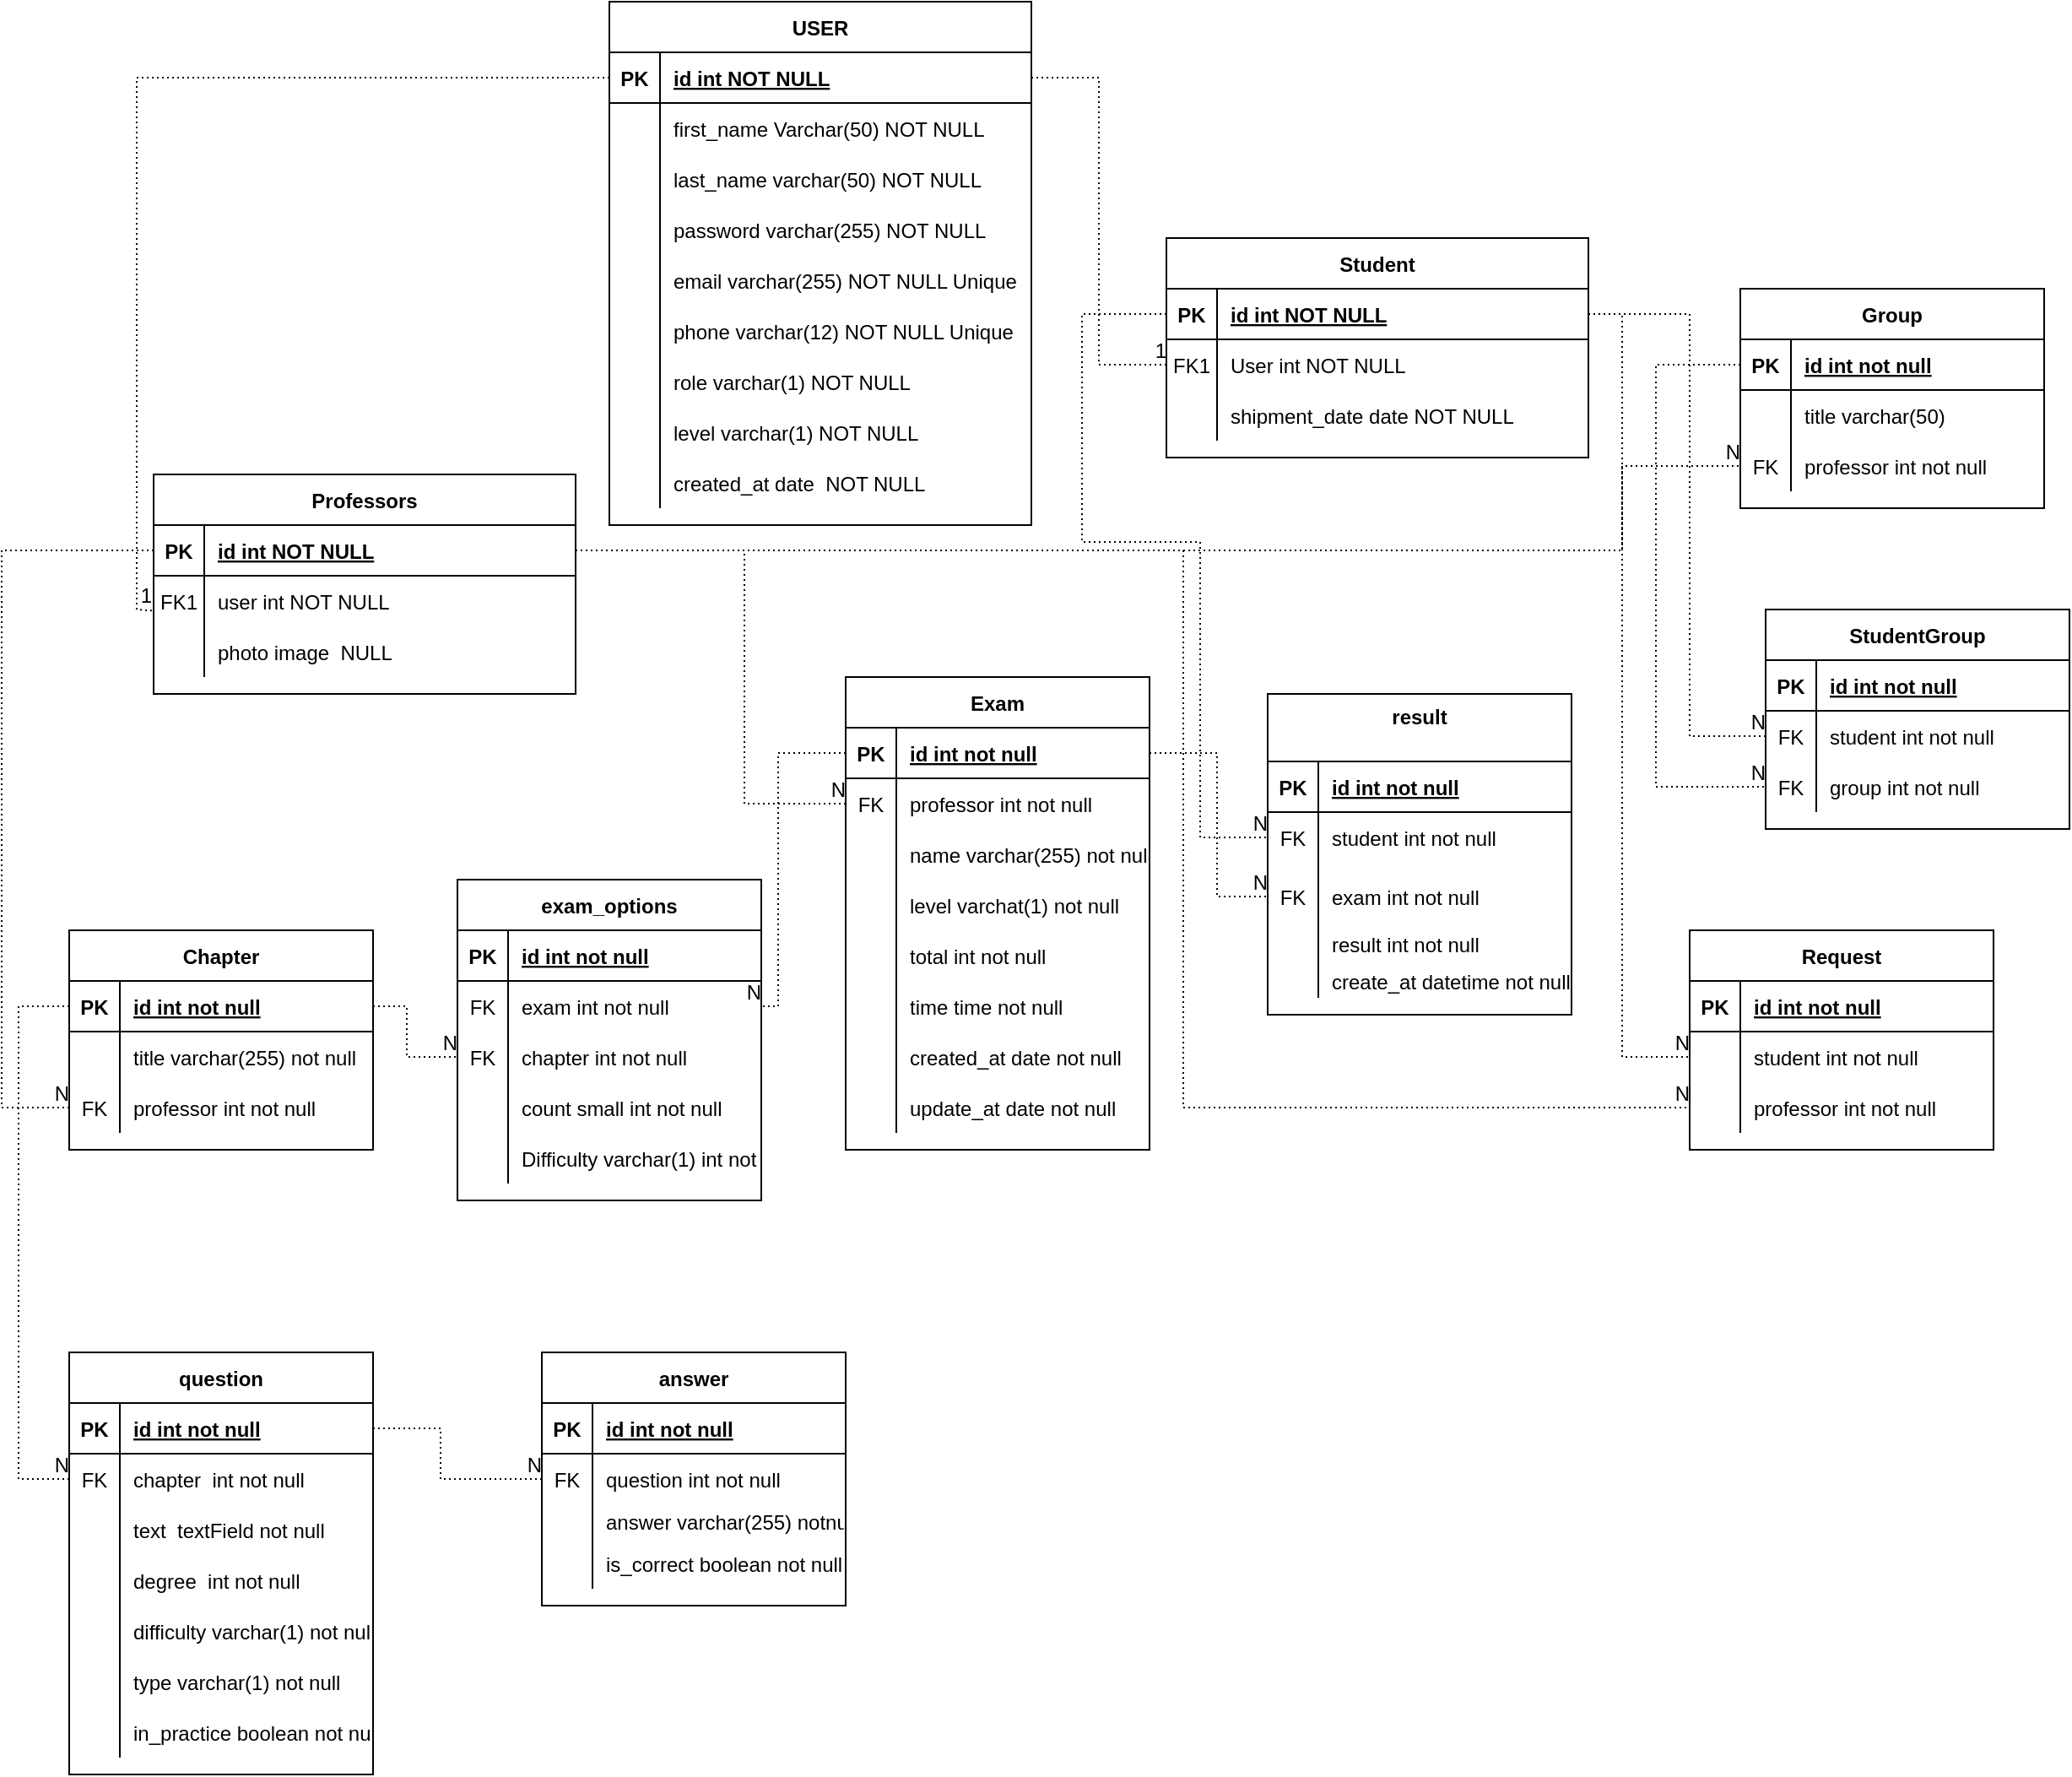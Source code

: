 <mxfile version="17.4.5" type="github">
  <diagram id="R2lEEEUBdFMjLlhIrx00" name="Page-1">
    <mxGraphModel dx="2483" dy="968" grid="1" gridSize="10" guides="1" tooltips="1" connect="1" arrows="1" fold="1" page="1" pageScale="1" pageWidth="850" pageHeight="1100" math="0" shadow="0" extFonts="Permanent Marker^https://fonts.googleapis.com/css?family=Permanent+Marker">
      <root>
        <mxCell id="0" />
        <mxCell id="1" parent="0" />
        <mxCell id="C-vyLk0tnHw3VtMMgP7b-2" value="Professors" style="shape=table;startSize=30;container=1;collapsible=1;childLayout=tableLayout;fixedRows=1;rowLines=0;fontStyle=1;align=center;resizeLast=1;" parent="1" vertex="1">
          <mxGeometry x="130" y="280" width="250" height="130" as="geometry" />
        </mxCell>
        <mxCell id="C-vyLk0tnHw3VtMMgP7b-3" value="" style="shape=partialRectangle;collapsible=0;dropTarget=0;pointerEvents=0;fillColor=none;points=[[0,0.5],[1,0.5]];portConstraint=eastwest;top=0;left=0;right=0;bottom=1;" parent="C-vyLk0tnHw3VtMMgP7b-2" vertex="1">
          <mxGeometry y="30" width="250" height="30" as="geometry" />
        </mxCell>
        <mxCell id="C-vyLk0tnHw3VtMMgP7b-4" value="PK" style="shape=partialRectangle;overflow=hidden;connectable=0;fillColor=none;top=0;left=0;bottom=0;right=0;fontStyle=1;" parent="C-vyLk0tnHw3VtMMgP7b-3" vertex="1">
          <mxGeometry width="30" height="30" as="geometry">
            <mxRectangle width="30" height="30" as="alternateBounds" />
          </mxGeometry>
        </mxCell>
        <mxCell id="C-vyLk0tnHw3VtMMgP7b-5" value="id int NOT NULL " style="shape=partialRectangle;overflow=hidden;connectable=0;fillColor=none;top=0;left=0;bottom=0;right=0;align=left;spacingLeft=6;fontStyle=5;" parent="C-vyLk0tnHw3VtMMgP7b-3" vertex="1">
          <mxGeometry x="30" width="220" height="30" as="geometry">
            <mxRectangle width="220" height="30" as="alternateBounds" />
          </mxGeometry>
        </mxCell>
        <mxCell id="C-vyLk0tnHw3VtMMgP7b-6" value="" style="shape=partialRectangle;collapsible=0;dropTarget=0;pointerEvents=0;fillColor=none;points=[[0,0.5],[1,0.5]];portConstraint=eastwest;top=0;left=0;right=0;bottom=0;" parent="C-vyLk0tnHw3VtMMgP7b-2" vertex="1">
          <mxGeometry y="60" width="250" height="30" as="geometry" />
        </mxCell>
        <mxCell id="C-vyLk0tnHw3VtMMgP7b-7" value="FK1" style="shape=partialRectangle;overflow=hidden;connectable=0;fillColor=none;top=0;left=0;bottom=0;right=0;" parent="C-vyLk0tnHw3VtMMgP7b-6" vertex="1">
          <mxGeometry width="30" height="30" as="geometry">
            <mxRectangle width="30" height="30" as="alternateBounds" />
          </mxGeometry>
        </mxCell>
        <mxCell id="C-vyLk0tnHw3VtMMgP7b-8" value="user int NOT NULL" style="shape=partialRectangle;overflow=hidden;connectable=0;fillColor=none;top=0;left=0;bottom=0;right=0;align=left;spacingLeft=6;" parent="C-vyLk0tnHw3VtMMgP7b-6" vertex="1">
          <mxGeometry x="30" width="220" height="30" as="geometry">
            <mxRectangle width="220" height="30" as="alternateBounds" />
          </mxGeometry>
        </mxCell>
        <mxCell id="C-vyLk0tnHw3VtMMgP7b-9" value="" style="shape=partialRectangle;collapsible=0;dropTarget=0;pointerEvents=0;fillColor=none;points=[[0,0.5],[1,0.5]];portConstraint=eastwest;top=0;left=0;right=0;bottom=0;" parent="C-vyLk0tnHw3VtMMgP7b-2" vertex="1">
          <mxGeometry y="90" width="250" height="30" as="geometry" />
        </mxCell>
        <mxCell id="C-vyLk0tnHw3VtMMgP7b-10" value="" style="shape=partialRectangle;overflow=hidden;connectable=0;fillColor=none;top=0;left=0;bottom=0;right=0;fontStyle=0" parent="C-vyLk0tnHw3VtMMgP7b-9" vertex="1">
          <mxGeometry width="30" height="30" as="geometry">
            <mxRectangle width="30" height="30" as="alternateBounds" />
          </mxGeometry>
        </mxCell>
        <mxCell id="C-vyLk0tnHw3VtMMgP7b-11" value="photo image  NULL" style="shape=partialRectangle;overflow=hidden;connectable=0;fillColor=none;top=0;left=0;bottom=0;right=0;align=left;spacingLeft=6;" parent="C-vyLk0tnHw3VtMMgP7b-9" vertex="1">
          <mxGeometry x="30" width="220" height="30" as="geometry">
            <mxRectangle width="220" height="30" as="alternateBounds" />
          </mxGeometry>
        </mxCell>
        <mxCell id="C-vyLk0tnHw3VtMMgP7b-13" value="Student" style="shape=table;startSize=30;container=1;collapsible=1;childLayout=tableLayout;fixedRows=1;rowLines=0;fontStyle=1;align=center;resizeLast=1;" parent="1" vertex="1">
          <mxGeometry x="730" y="140" width="250" height="130" as="geometry" />
        </mxCell>
        <mxCell id="C-vyLk0tnHw3VtMMgP7b-14" value="" style="shape=partialRectangle;collapsible=0;dropTarget=0;pointerEvents=0;fillColor=none;points=[[0,0.5],[1,0.5]];portConstraint=eastwest;top=0;left=0;right=0;bottom=1;" parent="C-vyLk0tnHw3VtMMgP7b-13" vertex="1">
          <mxGeometry y="30" width="250" height="30" as="geometry" />
        </mxCell>
        <mxCell id="C-vyLk0tnHw3VtMMgP7b-15" value="PK" style="shape=partialRectangle;overflow=hidden;connectable=0;fillColor=none;top=0;left=0;bottom=0;right=0;fontStyle=1;" parent="C-vyLk0tnHw3VtMMgP7b-14" vertex="1">
          <mxGeometry width="30" height="30" as="geometry">
            <mxRectangle width="30" height="30" as="alternateBounds" />
          </mxGeometry>
        </mxCell>
        <mxCell id="C-vyLk0tnHw3VtMMgP7b-16" value="id int NOT NULL " style="shape=partialRectangle;overflow=hidden;connectable=0;fillColor=none;top=0;left=0;bottom=0;right=0;align=left;spacingLeft=6;fontStyle=5;" parent="C-vyLk0tnHw3VtMMgP7b-14" vertex="1">
          <mxGeometry x="30" width="220" height="30" as="geometry">
            <mxRectangle width="220" height="30" as="alternateBounds" />
          </mxGeometry>
        </mxCell>
        <mxCell id="C-vyLk0tnHw3VtMMgP7b-17" value="" style="shape=partialRectangle;collapsible=0;dropTarget=0;pointerEvents=0;fillColor=none;points=[[0,0.5],[1,0.5]];portConstraint=eastwest;top=0;left=0;right=0;bottom=0;" parent="C-vyLk0tnHw3VtMMgP7b-13" vertex="1">
          <mxGeometry y="60" width="250" height="30" as="geometry" />
        </mxCell>
        <mxCell id="C-vyLk0tnHw3VtMMgP7b-18" value="FK1" style="shape=partialRectangle;overflow=hidden;connectable=0;fillColor=none;top=0;left=0;bottom=0;right=0;" parent="C-vyLk0tnHw3VtMMgP7b-17" vertex="1">
          <mxGeometry width="30" height="30" as="geometry">
            <mxRectangle width="30" height="30" as="alternateBounds" />
          </mxGeometry>
        </mxCell>
        <mxCell id="C-vyLk0tnHw3VtMMgP7b-19" value="User int NOT NULL" style="shape=partialRectangle;overflow=hidden;connectable=0;fillColor=none;top=0;left=0;bottom=0;right=0;align=left;spacingLeft=6;" parent="C-vyLk0tnHw3VtMMgP7b-17" vertex="1">
          <mxGeometry x="30" width="220" height="30" as="geometry">
            <mxRectangle width="220" height="30" as="alternateBounds" />
          </mxGeometry>
        </mxCell>
        <mxCell id="C-vyLk0tnHw3VtMMgP7b-20" value="" style="shape=partialRectangle;collapsible=0;dropTarget=0;pointerEvents=0;fillColor=none;points=[[0,0.5],[1,0.5]];portConstraint=eastwest;top=0;left=0;right=0;bottom=0;" parent="C-vyLk0tnHw3VtMMgP7b-13" vertex="1">
          <mxGeometry y="90" width="250" height="30" as="geometry" />
        </mxCell>
        <mxCell id="C-vyLk0tnHw3VtMMgP7b-21" value="" style="shape=partialRectangle;overflow=hidden;connectable=0;fillColor=none;top=0;left=0;bottom=0;right=0;" parent="C-vyLk0tnHw3VtMMgP7b-20" vertex="1">
          <mxGeometry width="30" height="30" as="geometry">
            <mxRectangle width="30" height="30" as="alternateBounds" />
          </mxGeometry>
        </mxCell>
        <mxCell id="C-vyLk0tnHw3VtMMgP7b-22" value="shipment_date date NOT NULL" style="shape=partialRectangle;overflow=hidden;connectable=0;fillColor=none;top=0;left=0;bottom=0;right=0;align=left;spacingLeft=6;" parent="C-vyLk0tnHw3VtMMgP7b-20" vertex="1">
          <mxGeometry x="30" width="220" height="30" as="geometry">
            <mxRectangle width="220" height="30" as="alternateBounds" />
          </mxGeometry>
        </mxCell>
        <mxCell id="C-vyLk0tnHw3VtMMgP7b-23" value="USER" style="shape=table;startSize=30;container=1;collapsible=1;childLayout=tableLayout;fixedRows=1;rowLines=0;fontStyle=1;align=center;resizeLast=1;bottom=0;" parent="1" vertex="1">
          <mxGeometry x="400" width="250" height="310" as="geometry" />
        </mxCell>
        <mxCell id="C-vyLk0tnHw3VtMMgP7b-24" value="" style="shape=partialRectangle;collapsible=0;dropTarget=0;pointerEvents=0;fillColor=none;points=[[0,0.5],[1,0.5]];portConstraint=eastwest;top=0;left=0;right=0;bottom=1;" parent="C-vyLk0tnHw3VtMMgP7b-23" vertex="1">
          <mxGeometry y="30" width="250" height="30" as="geometry" />
        </mxCell>
        <mxCell id="C-vyLk0tnHw3VtMMgP7b-25" value="PK" style="shape=partialRectangle;overflow=hidden;connectable=0;fillColor=none;top=0;left=0;bottom=0;right=0;fontStyle=1;" parent="C-vyLk0tnHw3VtMMgP7b-24" vertex="1">
          <mxGeometry width="30" height="30" as="geometry">
            <mxRectangle width="30" height="30" as="alternateBounds" />
          </mxGeometry>
        </mxCell>
        <mxCell id="C-vyLk0tnHw3VtMMgP7b-26" value="id int NOT NULL" style="shape=partialRectangle;overflow=hidden;connectable=0;fillColor=none;top=0;left=0;bottom=0;right=0;align=left;spacingLeft=6;fontStyle=5;" parent="C-vyLk0tnHw3VtMMgP7b-24" vertex="1">
          <mxGeometry x="30" width="220" height="30" as="geometry">
            <mxRectangle width="220" height="30" as="alternateBounds" />
          </mxGeometry>
        </mxCell>
        <mxCell id="qJA0zpYVL0swqJO_qV3i-1" value="" style="shape=partialRectangle;collapsible=0;dropTarget=0;pointerEvents=0;fillColor=none;points=[[0,0.5],[1,0.5]];portConstraint=eastwest;top=0;left=0;right=0;bottom=0;" parent="C-vyLk0tnHw3VtMMgP7b-23" vertex="1">
          <mxGeometry y="60" width="250" height="30" as="geometry" />
        </mxCell>
        <mxCell id="qJA0zpYVL0swqJO_qV3i-2" value="" style="shape=partialRectangle;overflow=hidden;connectable=0;fillColor=none;top=0;left=0;bottom=0;right=0;" parent="qJA0zpYVL0swqJO_qV3i-1" vertex="1">
          <mxGeometry width="30" height="30" as="geometry">
            <mxRectangle width="30" height="30" as="alternateBounds" />
          </mxGeometry>
        </mxCell>
        <mxCell id="qJA0zpYVL0swqJO_qV3i-3" value="first_name Varchar(50) NOT NULL" style="shape=partialRectangle;overflow=hidden;connectable=0;fillColor=none;top=0;left=0;bottom=0;right=0;align=left;spacingLeft=6;" parent="qJA0zpYVL0swqJO_qV3i-1" vertex="1">
          <mxGeometry x="30" width="220" height="30" as="geometry">
            <mxRectangle width="220" height="30" as="alternateBounds" />
          </mxGeometry>
        </mxCell>
        <mxCell id="qJA0zpYVL0swqJO_qV3i-6" value="" style="shape=partialRectangle;collapsible=0;dropTarget=0;pointerEvents=0;fillColor=none;points=[[0,0.5],[1,0.5]];portConstraint=eastwest;top=0;left=0;right=0;bottom=0;" parent="C-vyLk0tnHw3VtMMgP7b-23" vertex="1">
          <mxGeometry y="90" width="250" height="30" as="geometry" />
        </mxCell>
        <mxCell id="qJA0zpYVL0swqJO_qV3i-7" value="" style="shape=partialRectangle;overflow=hidden;connectable=0;fillColor=none;top=0;left=0;bottom=0;right=0;" parent="qJA0zpYVL0swqJO_qV3i-6" vertex="1">
          <mxGeometry width="30" height="30" as="geometry">
            <mxRectangle width="30" height="30" as="alternateBounds" />
          </mxGeometry>
        </mxCell>
        <mxCell id="qJA0zpYVL0swqJO_qV3i-8" value="last_name varchar(50) NOT NULL" style="shape=partialRectangle;overflow=hidden;connectable=0;fillColor=none;top=0;left=0;bottom=0;right=0;align=left;spacingLeft=6;" parent="qJA0zpYVL0swqJO_qV3i-6" vertex="1">
          <mxGeometry x="30" width="220" height="30" as="geometry">
            <mxRectangle width="220" height="30" as="alternateBounds" />
          </mxGeometry>
        </mxCell>
        <mxCell id="qJA0zpYVL0swqJO_qV3i-9" value="" style="shape=partialRectangle;collapsible=0;dropTarget=0;pointerEvents=0;fillColor=none;points=[[0,0.5],[1,0.5]];portConstraint=eastwest;top=0;left=0;right=0;bottom=0;" parent="C-vyLk0tnHw3VtMMgP7b-23" vertex="1">
          <mxGeometry y="120" width="250" height="30" as="geometry" />
        </mxCell>
        <mxCell id="qJA0zpYVL0swqJO_qV3i-10" value="" style="shape=partialRectangle;overflow=hidden;connectable=0;fillColor=none;top=0;left=0;bottom=0;right=0;" parent="qJA0zpYVL0swqJO_qV3i-9" vertex="1">
          <mxGeometry width="30" height="30" as="geometry">
            <mxRectangle width="30" height="30" as="alternateBounds" />
          </mxGeometry>
        </mxCell>
        <mxCell id="qJA0zpYVL0swqJO_qV3i-11" value="password varchar(255) NOT NULL" style="shape=partialRectangle;overflow=hidden;connectable=0;fillColor=none;top=0;left=0;bottom=0;right=0;align=left;spacingLeft=6;" parent="qJA0zpYVL0swqJO_qV3i-9" vertex="1">
          <mxGeometry x="30" width="220" height="30" as="geometry">
            <mxRectangle width="220" height="30" as="alternateBounds" />
          </mxGeometry>
        </mxCell>
        <mxCell id="qJA0zpYVL0swqJO_qV3i-12" value="" style="shape=partialRectangle;collapsible=0;dropTarget=0;pointerEvents=0;fillColor=none;points=[[0,0.5],[1,0.5]];portConstraint=eastwest;top=0;left=0;right=0;bottom=0;" parent="C-vyLk0tnHw3VtMMgP7b-23" vertex="1">
          <mxGeometry y="150" width="250" height="30" as="geometry" />
        </mxCell>
        <mxCell id="qJA0zpYVL0swqJO_qV3i-13" value="" style="shape=partialRectangle;overflow=hidden;connectable=0;fillColor=none;top=0;left=0;bottom=0;right=0;" parent="qJA0zpYVL0swqJO_qV3i-12" vertex="1">
          <mxGeometry width="30" height="30" as="geometry">
            <mxRectangle width="30" height="30" as="alternateBounds" />
          </mxGeometry>
        </mxCell>
        <mxCell id="qJA0zpYVL0swqJO_qV3i-14" value="email varchar(255) NOT NULL Unique" style="shape=partialRectangle;overflow=hidden;connectable=0;fillColor=none;top=0;left=0;bottom=0;right=0;align=left;spacingLeft=6;" parent="qJA0zpYVL0swqJO_qV3i-12" vertex="1">
          <mxGeometry x="30" width="220" height="30" as="geometry">
            <mxRectangle width="220" height="30" as="alternateBounds" />
          </mxGeometry>
        </mxCell>
        <mxCell id="qJA0zpYVL0swqJO_qV3i-105" value="" style="shape=partialRectangle;collapsible=0;dropTarget=0;pointerEvents=0;fillColor=none;points=[[0,0.5],[1,0.5]];portConstraint=eastwest;top=0;left=0;right=0;bottom=0;" parent="C-vyLk0tnHw3VtMMgP7b-23" vertex="1">
          <mxGeometry y="180" width="250" height="30" as="geometry" />
        </mxCell>
        <mxCell id="qJA0zpYVL0swqJO_qV3i-106" value="" style="shape=partialRectangle;overflow=hidden;connectable=0;fillColor=none;top=0;left=0;bottom=0;right=0;" parent="qJA0zpYVL0swqJO_qV3i-105" vertex="1">
          <mxGeometry width="30" height="30" as="geometry">
            <mxRectangle width="30" height="30" as="alternateBounds" />
          </mxGeometry>
        </mxCell>
        <mxCell id="qJA0zpYVL0swqJO_qV3i-107" value="phone varchar(12) NOT NULL Unique" style="shape=partialRectangle;overflow=hidden;connectable=0;fillColor=none;top=0;left=0;bottom=0;right=0;align=left;spacingLeft=6;" parent="qJA0zpYVL0swqJO_qV3i-105" vertex="1">
          <mxGeometry x="30" width="220" height="30" as="geometry">
            <mxRectangle width="220" height="30" as="alternateBounds" />
          </mxGeometry>
        </mxCell>
        <mxCell id="qJA0zpYVL0swqJO_qV3i-15" value="" style="shape=partialRectangle;collapsible=0;dropTarget=0;pointerEvents=0;fillColor=none;points=[[0,0.5],[1,0.5]];portConstraint=eastwest;top=0;left=0;right=0;bottom=0;" parent="C-vyLk0tnHw3VtMMgP7b-23" vertex="1">
          <mxGeometry y="210" width="250" height="30" as="geometry" />
        </mxCell>
        <mxCell id="qJA0zpYVL0swqJO_qV3i-16" value="" style="shape=partialRectangle;overflow=hidden;connectable=0;fillColor=none;top=0;left=0;bottom=0;right=0;" parent="qJA0zpYVL0swqJO_qV3i-15" vertex="1">
          <mxGeometry width="30" height="30" as="geometry">
            <mxRectangle width="30" height="30" as="alternateBounds" />
          </mxGeometry>
        </mxCell>
        <mxCell id="qJA0zpYVL0swqJO_qV3i-17" value="role varchar(1) NOT NULL" style="shape=partialRectangle;overflow=hidden;connectable=0;fillColor=none;top=0;left=0;bottom=0;right=0;align=left;spacingLeft=6;" parent="qJA0zpYVL0swqJO_qV3i-15" vertex="1">
          <mxGeometry x="30" width="220" height="30" as="geometry">
            <mxRectangle width="220" height="30" as="alternateBounds" />
          </mxGeometry>
        </mxCell>
        <mxCell id="qJA0zpYVL0swqJO_qV3i-88" value="" style="shape=partialRectangle;collapsible=0;dropTarget=0;pointerEvents=0;fillColor=none;points=[[0,0.5],[1,0.5]];portConstraint=eastwest;top=0;left=0;right=0;bottom=0;" parent="C-vyLk0tnHw3VtMMgP7b-23" vertex="1">
          <mxGeometry y="240" width="250" height="30" as="geometry" />
        </mxCell>
        <mxCell id="qJA0zpYVL0swqJO_qV3i-89" value="" style="shape=partialRectangle;overflow=hidden;connectable=0;fillColor=none;top=0;left=0;bottom=0;right=0;" parent="qJA0zpYVL0swqJO_qV3i-88" vertex="1">
          <mxGeometry width="30" height="30" as="geometry">
            <mxRectangle width="30" height="30" as="alternateBounds" />
          </mxGeometry>
        </mxCell>
        <mxCell id="qJA0zpYVL0swqJO_qV3i-90" value="level varchar(1) NOT NULL" style="shape=partialRectangle;overflow=hidden;connectable=0;fillColor=none;top=0;left=0;bottom=0;right=0;align=left;spacingLeft=6;" parent="qJA0zpYVL0swqJO_qV3i-88" vertex="1">
          <mxGeometry x="30" width="220" height="30" as="geometry">
            <mxRectangle width="220" height="30" as="alternateBounds" />
          </mxGeometry>
        </mxCell>
        <mxCell id="C-vyLk0tnHw3VtMMgP7b-27" value="" style="shape=partialRectangle;collapsible=0;dropTarget=0;pointerEvents=0;fillColor=none;points=[[0,0.5],[1,0.5]];portConstraint=eastwest;top=0;left=0;right=0;bottom=0;" parent="C-vyLk0tnHw3VtMMgP7b-23" vertex="1">
          <mxGeometry y="270" width="250" height="30" as="geometry" />
        </mxCell>
        <mxCell id="C-vyLk0tnHw3VtMMgP7b-28" value="" style="shape=partialRectangle;overflow=hidden;connectable=0;fillColor=none;top=0;left=0;bottom=0;right=0;" parent="C-vyLk0tnHw3VtMMgP7b-27" vertex="1">
          <mxGeometry width="30" height="30" as="geometry">
            <mxRectangle width="30" height="30" as="alternateBounds" />
          </mxGeometry>
        </mxCell>
        <mxCell id="C-vyLk0tnHw3VtMMgP7b-29" value="created_at date  NOT NULL" style="shape=partialRectangle;overflow=hidden;connectable=0;fillColor=none;top=0;left=0;bottom=0;right=0;align=left;spacingLeft=6;" parent="C-vyLk0tnHw3VtMMgP7b-27" vertex="1">
          <mxGeometry x="30" width="220" height="30" as="geometry">
            <mxRectangle width="220" height="30" as="alternateBounds" />
          </mxGeometry>
        </mxCell>
        <mxCell id="qJA0zpYVL0swqJO_qV3i-27" value="" style="endArrow=none;html=1;rounded=0;dashed=1;dashPattern=1 2;fontFamily=Helvetica;fontSize=12;fontColor=default;exitX=0;exitY=0.5;exitDx=0;exitDy=0;entryX=-0.003;entryY=0.69;entryDx=0;entryDy=0;entryPerimeter=0;" parent="1" source="C-vyLk0tnHw3VtMMgP7b-24" target="C-vyLk0tnHw3VtMMgP7b-6" edge="1">
          <mxGeometry relative="1" as="geometry">
            <mxPoint x="180" y="210" as="sourcePoint" />
            <mxPoint x="340" y="210" as="targetPoint" />
            <Array as="points">
              <mxPoint x="120" y="45" />
              <mxPoint x="120" y="360" />
            </Array>
          </mxGeometry>
        </mxCell>
        <mxCell id="qJA0zpYVL0swqJO_qV3i-28" value="1" style="resizable=0;html=1;align=right;verticalAlign=bottom;fontFamily=Helvetica;fontSize=12;fontColor=default;strokeColor=default;fillColor=none;" parent="qJA0zpYVL0swqJO_qV3i-27" connectable="0" vertex="1">
          <mxGeometry x="1" relative="1" as="geometry" />
        </mxCell>
        <mxCell id="qJA0zpYVL0swqJO_qV3i-44" value="" style="endArrow=none;html=1;rounded=0;dashed=1;dashPattern=1 2;fontFamily=Helvetica;fontSize=12;fontColor=default;exitX=1;exitY=0.5;exitDx=0;exitDy=0;entryX=0;entryY=0.5;entryDx=0;entryDy=0;" parent="1" source="C-vyLk0tnHw3VtMMgP7b-24" target="C-vyLk0tnHw3VtMMgP7b-17" edge="1">
          <mxGeometry relative="1" as="geometry">
            <mxPoint x="410" y="55" as="sourcePoint" />
            <mxPoint x="189.25" y="370.7" as="targetPoint" />
            <Array as="points">
              <mxPoint x="690" y="45" />
              <mxPoint x="690" y="215" />
            </Array>
          </mxGeometry>
        </mxCell>
        <mxCell id="qJA0zpYVL0swqJO_qV3i-45" value="1" style="resizable=0;html=1;align=right;verticalAlign=bottom;fontFamily=Helvetica;fontSize=12;fontColor=default;strokeColor=default;fillColor=none;" parent="qJA0zpYVL0swqJO_qV3i-44" connectable="0" vertex="1">
          <mxGeometry x="1" relative="1" as="geometry" />
        </mxCell>
        <mxCell id="qJA0zpYVL0swqJO_qV3i-46" value="Exam" style="shape=table;startSize=30;container=1;collapsible=1;childLayout=tableLayout;fixedRows=1;rowLines=0;fontStyle=1;align=center;resizeLast=1;fontFamily=Helvetica;fontSize=12;fontColor=default;strokeColor=default;fillColor=none;" parent="1" vertex="1">
          <mxGeometry x="540" y="400" width="180" height="280" as="geometry" />
        </mxCell>
        <mxCell id="qJA0zpYVL0swqJO_qV3i-47" value="" style="shape=tableRow;horizontal=0;startSize=0;swimlaneHead=0;swimlaneBody=0;fillColor=none;collapsible=0;dropTarget=0;points=[[0,0.5],[1,0.5]];portConstraint=eastwest;top=0;left=0;right=0;bottom=1;fontFamily=Helvetica;fontSize=12;fontColor=default;strokeColor=default;" parent="qJA0zpYVL0swqJO_qV3i-46" vertex="1">
          <mxGeometry y="30" width="180" height="30" as="geometry" />
        </mxCell>
        <mxCell id="qJA0zpYVL0swqJO_qV3i-48" value="PK" style="shape=partialRectangle;connectable=0;fillColor=none;top=0;left=0;bottom=0;right=0;fontStyle=1;overflow=hidden;fontFamily=Helvetica;fontSize=12;fontColor=default;strokeColor=default;" parent="qJA0zpYVL0swqJO_qV3i-47" vertex="1">
          <mxGeometry width="30" height="30" as="geometry">
            <mxRectangle width="30" height="30" as="alternateBounds" />
          </mxGeometry>
        </mxCell>
        <mxCell id="qJA0zpYVL0swqJO_qV3i-49" value="id int not null" style="shape=partialRectangle;connectable=0;fillColor=none;top=0;left=0;bottom=0;right=0;align=left;spacingLeft=6;fontStyle=5;overflow=hidden;fontFamily=Helvetica;fontSize=12;fontColor=default;strokeColor=default;" parent="qJA0zpYVL0swqJO_qV3i-47" vertex="1">
          <mxGeometry x="30" width="150" height="30" as="geometry">
            <mxRectangle width="150" height="30" as="alternateBounds" />
          </mxGeometry>
        </mxCell>
        <mxCell id="qJA0zpYVL0swqJO_qV3i-50" value="" style="shape=tableRow;horizontal=0;startSize=0;swimlaneHead=0;swimlaneBody=0;fillColor=none;collapsible=0;dropTarget=0;points=[[0,0.5],[1,0.5]];portConstraint=eastwest;top=0;left=0;right=0;bottom=0;fontFamily=Helvetica;fontSize=12;fontColor=default;strokeColor=default;" parent="qJA0zpYVL0swqJO_qV3i-46" vertex="1">
          <mxGeometry y="60" width="180" height="30" as="geometry" />
        </mxCell>
        <mxCell id="qJA0zpYVL0swqJO_qV3i-51" value="FK" style="shape=partialRectangle;connectable=0;fillColor=none;top=0;left=0;bottom=0;right=0;editable=1;overflow=hidden;fontFamily=Helvetica;fontSize=12;fontColor=default;strokeColor=default;" parent="qJA0zpYVL0swqJO_qV3i-50" vertex="1">
          <mxGeometry width="30" height="30" as="geometry">
            <mxRectangle width="30" height="30" as="alternateBounds" />
          </mxGeometry>
        </mxCell>
        <mxCell id="qJA0zpYVL0swqJO_qV3i-52" value="professor int not null" style="shape=partialRectangle;connectable=0;fillColor=none;top=0;left=0;bottom=0;right=0;align=left;spacingLeft=6;overflow=hidden;fontFamily=Helvetica;fontSize=12;fontColor=default;strokeColor=default;" parent="qJA0zpYVL0swqJO_qV3i-50" vertex="1">
          <mxGeometry x="30" width="150" height="30" as="geometry">
            <mxRectangle width="150" height="30" as="alternateBounds" />
          </mxGeometry>
        </mxCell>
        <mxCell id="qJA0zpYVL0swqJO_qV3i-67" value="" style="shape=tableRow;horizontal=0;startSize=0;swimlaneHead=0;swimlaneBody=0;fillColor=none;collapsible=0;dropTarget=0;points=[[0,0.5],[1,0.5]];portConstraint=eastwest;top=0;left=0;right=0;bottom=0;fontFamily=Helvetica;fontSize=12;fontColor=default;strokeColor=default;" parent="qJA0zpYVL0swqJO_qV3i-46" vertex="1">
          <mxGeometry y="90" width="180" height="30" as="geometry" />
        </mxCell>
        <mxCell id="qJA0zpYVL0swqJO_qV3i-68" value="" style="shape=partialRectangle;connectable=0;fillColor=none;top=0;left=0;bottom=0;right=0;editable=1;overflow=hidden;fontFamily=Helvetica;fontSize=12;fontColor=default;strokeColor=default;" parent="qJA0zpYVL0swqJO_qV3i-67" vertex="1">
          <mxGeometry width="30" height="30" as="geometry">
            <mxRectangle width="30" height="30" as="alternateBounds" />
          </mxGeometry>
        </mxCell>
        <mxCell id="qJA0zpYVL0swqJO_qV3i-69" value="name varchar(255) not null" style="shape=partialRectangle;connectable=0;fillColor=none;top=0;left=0;bottom=0;right=0;align=left;spacingLeft=6;overflow=hidden;fontFamily=Helvetica;fontSize=12;fontColor=default;strokeColor=default;" parent="qJA0zpYVL0swqJO_qV3i-67" vertex="1">
          <mxGeometry x="30" width="150" height="30" as="geometry">
            <mxRectangle width="150" height="30" as="alternateBounds" />
          </mxGeometry>
        </mxCell>
        <mxCell id="qJA0zpYVL0swqJO_qV3i-70" value="" style="shape=tableRow;horizontal=0;startSize=0;swimlaneHead=0;swimlaneBody=0;fillColor=none;collapsible=0;dropTarget=0;points=[[0,0.5],[1,0.5]];portConstraint=eastwest;top=0;left=0;right=0;bottom=0;fontFamily=Helvetica;fontSize=12;fontColor=default;strokeColor=default;" parent="qJA0zpYVL0swqJO_qV3i-46" vertex="1">
          <mxGeometry y="120" width="180" height="30" as="geometry" />
        </mxCell>
        <mxCell id="qJA0zpYVL0swqJO_qV3i-71" value="" style="shape=partialRectangle;connectable=0;fillColor=none;top=0;left=0;bottom=0;right=0;editable=1;overflow=hidden;fontFamily=Helvetica;fontSize=12;fontColor=default;strokeColor=default;" parent="qJA0zpYVL0swqJO_qV3i-70" vertex="1">
          <mxGeometry width="30" height="30" as="geometry">
            <mxRectangle width="30" height="30" as="alternateBounds" />
          </mxGeometry>
        </mxCell>
        <mxCell id="qJA0zpYVL0swqJO_qV3i-72" value="level varchat(1) not null" style="shape=partialRectangle;connectable=0;fillColor=none;top=0;left=0;bottom=0;right=0;align=left;spacingLeft=6;overflow=hidden;fontFamily=Helvetica;fontSize=12;fontColor=default;strokeColor=default;" parent="qJA0zpYVL0swqJO_qV3i-70" vertex="1">
          <mxGeometry x="30" width="150" height="30" as="geometry">
            <mxRectangle width="150" height="30" as="alternateBounds" />
          </mxGeometry>
        </mxCell>
        <mxCell id="qJA0zpYVL0swqJO_qV3i-73" value="" style="shape=tableRow;horizontal=0;startSize=0;swimlaneHead=0;swimlaneBody=0;fillColor=none;collapsible=0;dropTarget=0;points=[[0,0.5],[1,0.5]];portConstraint=eastwest;top=0;left=0;right=0;bottom=0;fontFamily=Helvetica;fontSize=12;fontColor=default;strokeColor=default;" parent="qJA0zpYVL0swqJO_qV3i-46" vertex="1">
          <mxGeometry y="150" width="180" height="30" as="geometry" />
        </mxCell>
        <mxCell id="qJA0zpYVL0swqJO_qV3i-74" value="" style="shape=partialRectangle;connectable=0;fillColor=none;top=0;left=0;bottom=0;right=0;editable=1;overflow=hidden;fontFamily=Helvetica;fontSize=12;fontColor=default;strokeColor=default;" parent="qJA0zpYVL0swqJO_qV3i-73" vertex="1">
          <mxGeometry width="30" height="30" as="geometry">
            <mxRectangle width="30" height="30" as="alternateBounds" />
          </mxGeometry>
        </mxCell>
        <mxCell id="qJA0zpYVL0swqJO_qV3i-75" value="total int not null" style="shape=partialRectangle;connectable=0;fillColor=none;top=0;left=0;bottom=0;right=0;align=left;spacingLeft=6;overflow=hidden;fontFamily=Helvetica;fontSize=12;fontColor=default;strokeColor=default;" parent="qJA0zpYVL0swqJO_qV3i-73" vertex="1">
          <mxGeometry x="30" width="150" height="30" as="geometry">
            <mxRectangle width="150" height="30" as="alternateBounds" />
          </mxGeometry>
        </mxCell>
        <mxCell id="qJA0zpYVL0swqJO_qV3i-76" value="" style="shape=tableRow;horizontal=0;startSize=0;swimlaneHead=0;swimlaneBody=0;fillColor=none;collapsible=0;dropTarget=0;points=[[0,0.5],[1,0.5]];portConstraint=eastwest;top=0;left=0;right=0;bottom=0;fontFamily=Helvetica;fontSize=12;fontColor=default;strokeColor=default;" parent="qJA0zpYVL0swqJO_qV3i-46" vertex="1">
          <mxGeometry y="180" width="180" height="30" as="geometry" />
        </mxCell>
        <mxCell id="qJA0zpYVL0swqJO_qV3i-77" value="" style="shape=partialRectangle;connectable=0;fillColor=none;top=0;left=0;bottom=0;right=0;editable=1;overflow=hidden;fontFamily=Helvetica;fontSize=12;fontColor=default;strokeColor=default;" parent="qJA0zpYVL0swqJO_qV3i-76" vertex="1">
          <mxGeometry width="30" height="30" as="geometry">
            <mxRectangle width="30" height="30" as="alternateBounds" />
          </mxGeometry>
        </mxCell>
        <mxCell id="qJA0zpYVL0swqJO_qV3i-78" value="time time not null" style="shape=partialRectangle;connectable=0;fillColor=none;top=0;left=0;bottom=0;right=0;align=left;spacingLeft=6;overflow=hidden;fontFamily=Helvetica;fontSize=12;fontColor=default;strokeColor=default;" parent="qJA0zpYVL0swqJO_qV3i-76" vertex="1">
          <mxGeometry x="30" width="150" height="30" as="geometry">
            <mxRectangle width="150" height="30" as="alternateBounds" />
          </mxGeometry>
        </mxCell>
        <mxCell id="qJA0zpYVL0swqJO_qV3i-85" value="" style="shape=tableRow;horizontal=0;startSize=0;swimlaneHead=0;swimlaneBody=0;fillColor=none;collapsible=0;dropTarget=0;points=[[0,0.5],[1,0.5]];portConstraint=eastwest;top=0;left=0;right=0;bottom=0;fontFamily=Helvetica;fontSize=12;fontColor=default;strokeColor=default;" parent="qJA0zpYVL0swqJO_qV3i-46" vertex="1">
          <mxGeometry y="210" width="180" height="30" as="geometry" />
        </mxCell>
        <mxCell id="qJA0zpYVL0swqJO_qV3i-86" value="" style="shape=partialRectangle;connectable=0;fillColor=none;top=0;left=0;bottom=0;right=0;editable=1;overflow=hidden;fontFamily=Helvetica;fontSize=12;fontColor=default;strokeColor=default;" parent="qJA0zpYVL0swqJO_qV3i-85" vertex="1">
          <mxGeometry width="30" height="30" as="geometry">
            <mxRectangle width="30" height="30" as="alternateBounds" />
          </mxGeometry>
        </mxCell>
        <mxCell id="qJA0zpYVL0swqJO_qV3i-87" value="created_at date not null" style="shape=partialRectangle;connectable=0;fillColor=none;top=0;left=0;bottom=0;right=0;align=left;spacingLeft=6;overflow=hidden;fontFamily=Helvetica;fontSize=12;fontColor=default;strokeColor=default;" parent="qJA0zpYVL0swqJO_qV3i-85" vertex="1">
          <mxGeometry x="30" width="150" height="30" as="geometry">
            <mxRectangle width="150" height="30" as="alternateBounds" />
          </mxGeometry>
        </mxCell>
        <mxCell id="qJA0zpYVL0swqJO_qV3i-53" value="" style="shape=tableRow;horizontal=0;startSize=0;swimlaneHead=0;swimlaneBody=0;fillColor=none;collapsible=0;dropTarget=0;points=[[0,0.5],[1,0.5]];portConstraint=eastwest;top=0;left=0;right=0;bottom=0;fontFamily=Helvetica;fontSize=12;fontColor=default;strokeColor=default;" parent="qJA0zpYVL0swqJO_qV3i-46" vertex="1">
          <mxGeometry y="240" width="180" height="30" as="geometry" />
        </mxCell>
        <mxCell id="qJA0zpYVL0swqJO_qV3i-54" value="" style="shape=partialRectangle;connectable=0;fillColor=none;top=0;left=0;bottom=0;right=0;editable=1;overflow=hidden;fontFamily=Helvetica;fontSize=12;fontColor=default;strokeColor=default;" parent="qJA0zpYVL0swqJO_qV3i-53" vertex="1">
          <mxGeometry width="30" height="30" as="geometry">
            <mxRectangle width="30" height="30" as="alternateBounds" />
          </mxGeometry>
        </mxCell>
        <mxCell id="qJA0zpYVL0swqJO_qV3i-55" value="update_at date not null" style="shape=partialRectangle;connectable=0;fillColor=none;top=0;left=0;bottom=0;right=0;align=left;spacingLeft=6;overflow=hidden;fontFamily=Helvetica;fontSize=12;fontColor=default;strokeColor=default;" parent="qJA0zpYVL0swqJO_qV3i-53" vertex="1">
          <mxGeometry x="30" width="150" height="30" as="geometry">
            <mxRectangle width="150" height="30" as="alternateBounds" />
          </mxGeometry>
        </mxCell>
        <mxCell id="qJA0zpYVL0swqJO_qV3i-65" value="" style="endArrow=none;html=1;rounded=0;dashed=1;dashPattern=1 2;fontFamily=Helvetica;fontSize=12;fontColor=default;exitX=1;exitY=0.5;exitDx=0;exitDy=0;entryX=0;entryY=0.5;entryDx=0;entryDy=0;" parent="1" source="C-vyLk0tnHw3VtMMgP7b-3" target="qJA0zpYVL0swqJO_qV3i-50" edge="1">
          <mxGeometry relative="1" as="geometry">
            <mxPoint x="80" y="520" as="sourcePoint" />
            <mxPoint x="240" y="520" as="targetPoint" />
            <Array as="points">
              <mxPoint x="480" y="325" />
              <mxPoint x="480" y="475" />
            </Array>
          </mxGeometry>
        </mxCell>
        <mxCell id="qJA0zpYVL0swqJO_qV3i-66" value="N" style="resizable=0;html=1;align=right;verticalAlign=bottom;fontFamily=Helvetica;fontSize=12;fontColor=default;strokeColor=default;fillColor=none;" parent="qJA0zpYVL0swqJO_qV3i-65" connectable="0" vertex="1">
          <mxGeometry x="1" relative="1" as="geometry" />
        </mxCell>
        <mxCell id="qJA0zpYVL0swqJO_qV3i-91" value="exam_options" style="shape=table;startSize=30;container=1;collapsible=1;childLayout=tableLayout;fixedRows=1;rowLines=0;fontStyle=1;align=center;resizeLast=1;fontFamily=Helvetica;fontSize=12;fontColor=default;strokeColor=default;fillColor=none;" parent="1" vertex="1">
          <mxGeometry x="310" y="520" width="180" height="190" as="geometry" />
        </mxCell>
        <mxCell id="qJA0zpYVL0swqJO_qV3i-92" value="" style="shape=tableRow;horizontal=0;startSize=0;swimlaneHead=0;swimlaneBody=0;fillColor=none;collapsible=0;dropTarget=0;points=[[0,0.5],[1,0.5]];portConstraint=eastwest;top=0;left=0;right=0;bottom=1;fontFamily=Helvetica;fontSize=12;fontColor=default;strokeColor=default;" parent="qJA0zpYVL0swqJO_qV3i-91" vertex="1">
          <mxGeometry y="30" width="180" height="30" as="geometry" />
        </mxCell>
        <mxCell id="qJA0zpYVL0swqJO_qV3i-93" value="PK" style="shape=partialRectangle;connectable=0;fillColor=none;top=0;left=0;bottom=0;right=0;fontStyle=1;overflow=hidden;fontFamily=Helvetica;fontSize=12;fontColor=default;strokeColor=default;" parent="qJA0zpYVL0swqJO_qV3i-92" vertex="1">
          <mxGeometry width="30" height="30" as="geometry">
            <mxRectangle width="30" height="30" as="alternateBounds" />
          </mxGeometry>
        </mxCell>
        <mxCell id="qJA0zpYVL0swqJO_qV3i-94" value="id int not null" style="shape=partialRectangle;connectable=0;fillColor=none;top=0;left=0;bottom=0;right=0;align=left;spacingLeft=6;fontStyle=5;overflow=hidden;fontFamily=Helvetica;fontSize=12;fontColor=default;strokeColor=default;" parent="qJA0zpYVL0swqJO_qV3i-92" vertex="1">
          <mxGeometry x="30" width="150" height="30" as="geometry">
            <mxRectangle width="150" height="30" as="alternateBounds" />
          </mxGeometry>
        </mxCell>
        <mxCell id="qJA0zpYVL0swqJO_qV3i-95" value="" style="shape=tableRow;horizontal=0;startSize=0;swimlaneHead=0;swimlaneBody=0;fillColor=none;collapsible=0;dropTarget=0;points=[[0,0.5],[1,0.5]];portConstraint=eastwest;top=0;left=0;right=0;bottom=0;fontFamily=Helvetica;fontSize=12;fontColor=default;strokeColor=default;" parent="qJA0zpYVL0swqJO_qV3i-91" vertex="1">
          <mxGeometry y="60" width="180" height="30" as="geometry" />
        </mxCell>
        <mxCell id="qJA0zpYVL0swqJO_qV3i-96" value="FK" style="shape=partialRectangle;connectable=0;fillColor=none;top=0;left=0;bottom=0;right=0;editable=1;overflow=hidden;fontFamily=Helvetica;fontSize=12;fontColor=default;strokeColor=default;" parent="qJA0zpYVL0swqJO_qV3i-95" vertex="1">
          <mxGeometry width="30" height="30" as="geometry">
            <mxRectangle width="30" height="30" as="alternateBounds" />
          </mxGeometry>
        </mxCell>
        <mxCell id="qJA0zpYVL0swqJO_qV3i-97" value="exam int not null" style="shape=partialRectangle;connectable=0;fillColor=none;top=0;left=0;bottom=0;right=0;align=left;spacingLeft=6;overflow=hidden;fontFamily=Helvetica;fontSize=12;fontColor=default;strokeColor=default;" parent="qJA0zpYVL0swqJO_qV3i-95" vertex="1">
          <mxGeometry x="30" width="150" height="30" as="geometry">
            <mxRectangle width="150" height="30" as="alternateBounds" />
          </mxGeometry>
        </mxCell>
        <mxCell id="qJA0zpYVL0swqJO_qV3i-108" value="" style="shape=tableRow;horizontal=0;startSize=0;swimlaneHead=0;swimlaneBody=0;fillColor=none;collapsible=0;dropTarget=0;points=[[0,0.5],[1,0.5]];portConstraint=eastwest;top=0;left=0;right=0;bottom=0;fontFamily=Helvetica;fontSize=12;fontColor=default;strokeColor=default;" parent="qJA0zpYVL0swqJO_qV3i-91" vertex="1">
          <mxGeometry y="90" width="180" height="30" as="geometry" />
        </mxCell>
        <mxCell id="qJA0zpYVL0swqJO_qV3i-109" value="FK" style="shape=partialRectangle;connectable=0;fillColor=none;top=0;left=0;bottom=0;right=0;editable=1;overflow=hidden;fontFamily=Helvetica;fontSize=12;fontColor=default;strokeColor=default;" parent="qJA0zpYVL0swqJO_qV3i-108" vertex="1">
          <mxGeometry width="30" height="30" as="geometry">
            <mxRectangle width="30" height="30" as="alternateBounds" />
          </mxGeometry>
        </mxCell>
        <mxCell id="qJA0zpYVL0swqJO_qV3i-110" value="chapter int not null" style="shape=partialRectangle;connectable=0;fillColor=none;top=0;left=0;bottom=0;right=0;align=left;spacingLeft=6;overflow=hidden;fontFamily=Helvetica;fontSize=12;fontColor=default;strokeColor=default;" parent="qJA0zpYVL0swqJO_qV3i-108" vertex="1">
          <mxGeometry x="30" width="150" height="30" as="geometry">
            <mxRectangle width="150" height="30" as="alternateBounds" />
          </mxGeometry>
        </mxCell>
        <mxCell id="qJA0zpYVL0swqJO_qV3i-98" value="" style="shape=tableRow;horizontal=0;startSize=0;swimlaneHead=0;swimlaneBody=0;fillColor=none;collapsible=0;dropTarget=0;points=[[0,0.5],[1,0.5]];portConstraint=eastwest;top=0;left=0;right=0;bottom=0;fontFamily=Helvetica;fontSize=12;fontColor=default;strokeColor=default;" parent="qJA0zpYVL0swqJO_qV3i-91" vertex="1">
          <mxGeometry y="120" width="180" height="30" as="geometry" />
        </mxCell>
        <mxCell id="qJA0zpYVL0swqJO_qV3i-99" value="" style="shape=partialRectangle;connectable=0;fillColor=none;top=0;left=0;bottom=0;right=0;editable=1;overflow=hidden;fontFamily=Helvetica;fontSize=12;fontColor=default;strokeColor=default;" parent="qJA0zpYVL0swqJO_qV3i-98" vertex="1">
          <mxGeometry width="30" height="30" as="geometry">
            <mxRectangle width="30" height="30" as="alternateBounds" />
          </mxGeometry>
        </mxCell>
        <mxCell id="qJA0zpYVL0swqJO_qV3i-100" value="count small int not null" style="shape=partialRectangle;connectable=0;fillColor=none;top=0;left=0;bottom=0;right=0;align=left;spacingLeft=6;overflow=hidden;fontFamily=Helvetica;fontSize=12;fontColor=default;strokeColor=default;" parent="qJA0zpYVL0swqJO_qV3i-98" vertex="1">
          <mxGeometry x="30" width="150" height="30" as="geometry">
            <mxRectangle width="150" height="30" as="alternateBounds" />
          </mxGeometry>
        </mxCell>
        <mxCell id="qJA0zpYVL0swqJO_qV3i-101" value="" style="shape=tableRow;horizontal=0;startSize=0;swimlaneHead=0;swimlaneBody=0;fillColor=none;collapsible=0;dropTarget=0;points=[[0,0.5],[1,0.5]];portConstraint=eastwest;top=0;left=0;right=0;bottom=0;fontFamily=Helvetica;fontSize=12;fontColor=default;strokeColor=default;" parent="qJA0zpYVL0swqJO_qV3i-91" vertex="1">
          <mxGeometry y="150" width="180" height="30" as="geometry" />
        </mxCell>
        <mxCell id="qJA0zpYVL0swqJO_qV3i-102" value="" style="shape=partialRectangle;connectable=0;fillColor=none;top=0;left=0;bottom=0;right=0;editable=1;overflow=hidden;fontFamily=Helvetica;fontSize=12;fontColor=default;strokeColor=default;" parent="qJA0zpYVL0swqJO_qV3i-101" vertex="1">
          <mxGeometry width="30" height="30" as="geometry">
            <mxRectangle width="30" height="30" as="alternateBounds" />
          </mxGeometry>
        </mxCell>
        <mxCell id="qJA0zpYVL0swqJO_qV3i-103" value="Difficulty varchar(1) int not null " style="shape=partialRectangle;connectable=0;fillColor=none;top=0;left=0;bottom=0;right=0;align=left;spacingLeft=6;overflow=hidden;fontFamily=Helvetica;fontSize=12;fontColor=default;strokeColor=default;" parent="qJA0zpYVL0swqJO_qV3i-101" vertex="1">
          <mxGeometry x="30" width="150" height="30" as="geometry">
            <mxRectangle width="150" height="30" as="alternateBounds" />
          </mxGeometry>
        </mxCell>
        <mxCell id="qJA0zpYVL0swqJO_qV3i-111" value="Chapter" style="shape=table;startSize=30;container=1;collapsible=1;childLayout=tableLayout;fixedRows=1;rowLines=0;fontStyle=1;align=center;resizeLast=1;fontFamily=Helvetica;fontSize=12;fontColor=default;strokeColor=default;fillColor=none;" parent="1" vertex="1">
          <mxGeometry x="80" y="550" width="180" height="130" as="geometry" />
        </mxCell>
        <mxCell id="qJA0zpYVL0swqJO_qV3i-112" value="" style="shape=tableRow;horizontal=0;startSize=0;swimlaneHead=0;swimlaneBody=0;fillColor=none;collapsible=0;dropTarget=0;points=[[0,0.5],[1,0.5]];portConstraint=eastwest;top=0;left=0;right=0;bottom=1;fontFamily=Helvetica;fontSize=12;fontColor=default;strokeColor=default;" parent="qJA0zpYVL0swqJO_qV3i-111" vertex="1">
          <mxGeometry y="30" width="180" height="30" as="geometry" />
        </mxCell>
        <mxCell id="qJA0zpYVL0swqJO_qV3i-113" value="PK" style="shape=partialRectangle;connectable=0;fillColor=none;top=0;left=0;bottom=0;right=0;fontStyle=1;overflow=hidden;fontFamily=Helvetica;fontSize=12;fontColor=default;strokeColor=default;" parent="qJA0zpYVL0swqJO_qV3i-112" vertex="1">
          <mxGeometry width="30" height="30" as="geometry">
            <mxRectangle width="30" height="30" as="alternateBounds" />
          </mxGeometry>
        </mxCell>
        <mxCell id="qJA0zpYVL0swqJO_qV3i-114" value="id int not null" style="shape=partialRectangle;connectable=0;fillColor=none;top=0;left=0;bottom=0;right=0;align=left;spacingLeft=6;fontStyle=5;overflow=hidden;fontFamily=Helvetica;fontSize=12;fontColor=default;strokeColor=default;" parent="qJA0zpYVL0swqJO_qV3i-112" vertex="1">
          <mxGeometry x="30" width="150" height="30" as="geometry">
            <mxRectangle width="150" height="30" as="alternateBounds" />
          </mxGeometry>
        </mxCell>
        <mxCell id="qJA0zpYVL0swqJO_qV3i-124" value="" style="shape=tableRow;horizontal=0;startSize=0;swimlaneHead=0;swimlaneBody=0;fillColor=none;collapsible=0;dropTarget=0;points=[[0,0.5],[1,0.5]];portConstraint=eastwest;top=0;left=0;right=0;bottom=0;fontFamily=Helvetica;fontSize=12;fontColor=default;strokeColor=default;" parent="qJA0zpYVL0swqJO_qV3i-111" vertex="1">
          <mxGeometry y="60" width="180" height="30" as="geometry" />
        </mxCell>
        <mxCell id="qJA0zpYVL0swqJO_qV3i-125" value="" style="shape=partialRectangle;connectable=0;fillColor=none;top=0;left=0;bottom=0;right=0;editable=1;overflow=hidden;fontFamily=Helvetica;fontSize=12;fontColor=default;strokeColor=default;" parent="qJA0zpYVL0swqJO_qV3i-124" vertex="1">
          <mxGeometry width="30" height="30" as="geometry">
            <mxRectangle width="30" height="30" as="alternateBounds" />
          </mxGeometry>
        </mxCell>
        <mxCell id="qJA0zpYVL0swqJO_qV3i-126" value="title varchar(255) not null" style="shape=partialRectangle;connectable=0;fillColor=none;top=0;left=0;bottom=0;right=0;align=left;spacingLeft=6;overflow=hidden;fontFamily=Helvetica;fontSize=12;fontColor=default;strokeColor=default;" parent="qJA0zpYVL0swqJO_qV3i-124" vertex="1">
          <mxGeometry x="30" width="150" height="30" as="geometry">
            <mxRectangle width="150" height="30" as="alternateBounds" />
          </mxGeometry>
        </mxCell>
        <mxCell id="qJA0zpYVL0swqJO_qV3i-115" value="" style="shape=tableRow;horizontal=0;startSize=0;swimlaneHead=0;swimlaneBody=0;fillColor=none;collapsible=0;dropTarget=0;points=[[0,0.5],[1,0.5]];portConstraint=eastwest;top=0;left=0;right=0;bottom=0;fontFamily=Helvetica;fontSize=12;fontColor=default;strokeColor=default;" parent="qJA0zpYVL0swqJO_qV3i-111" vertex="1">
          <mxGeometry y="90" width="180" height="30" as="geometry" />
        </mxCell>
        <mxCell id="qJA0zpYVL0swqJO_qV3i-116" value="FK" style="shape=partialRectangle;connectable=0;fillColor=none;top=0;left=0;bottom=0;right=0;editable=1;overflow=hidden;fontFamily=Helvetica;fontSize=12;fontColor=default;strokeColor=default;" parent="qJA0zpYVL0swqJO_qV3i-115" vertex="1">
          <mxGeometry width="30" height="30" as="geometry">
            <mxRectangle width="30" height="30" as="alternateBounds" />
          </mxGeometry>
        </mxCell>
        <mxCell id="qJA0zpYVL0swqJO_qV3i-117" value="professor int not null" style="shape=partialRectangle;connectable=0;fillColor=none;top=0;left=0;bottom=0;right=0;align=left;spacingLeft=6;overflow=hidden;fontFamily=Helvetica;fontSize=12;fontColor=default;strokeColor=default;" parent="qJA0zpYVL0swqJO_qV3i-115" vertex="1">
          <mxGeometry x="30" width="150" height="30" as="geometry">
            <mxRectangle width="150" height="30" as="alternateBounds" />
          </mxGeometry>
        </mxCell>
        <mxCell id="qJA0zpYVL0swqJO_qV3i-127" value="" style="endArrow=none;html=1;rounded=0;dashed=1;dashPattern=1 2;fontFamily=Helvetica;fontSize=12;fontColor=default;exitX=0;exitY=0.5;exitDx=0;exitDy=0;entryX=0;entryY=0.5;entryDx=0;entryDy=0;" parent="1" source="C-vyLk0tnHw3VtMMgP7b-3" target="qJA0zpYVL0swqJO_qV3i-115" edge="1">
          <mxGeometry relative="1" as="geometry">
            <mxPoint x="380" y="330" as="sourcePoint" />
            <mxPoint x="540" y="325" as="targetPoint" />
            <Array as="points">
              <mxPoint x="40" y="325" />
              <mxPoint x="40" y="655" />
            </Array>
          </mxGeometry>
        </mxCell>
        <mxCell id="qJA0zpYVL0swqJO_qV3i-128" value="N" style="resizable=0;html=1;align=right;verticalAlign=bottom;fontFamily=Helvetica;fontSize=12;fontColor=default;strokeColor=default;fillColor=none;" parent="qJA0zpYVL0swqJO_qV3i-127" connectable="0" vertex="1">
          <mxGeometry x="1" relative="1" as="geometry" />
        </mxCell>
        <mxCell id="qJA0zpYVL0swqJO_qV3i-131" value="" style="endArrow=none;html=1;rounded=0;dashed=1;dashPattern=1 2;fontFamily=Helvetica;fontSize=12;fontColor=default;exitX=1;exitY=0.5;exitDx=0;exitDy=0;entryX=0;entryY=0.5;entryDx=0;entryDy=0;" parent="1" source="qJA0zpYVL0swqJO_qV3i-112" target="qJA0zpYVL0swqJO_qV3i-108" edge="1">
          <mxGeometry relative="1" as="geometry">
            <mxPoint x="480" y="640" as="sourcePoint" />
            <mxPoint x="640" y="640" as="targetPoint" />
            <Array as="points">
              <mxPoint x="280" y="595" />
              <mxPoint x="280" y="625" />
            </Array>
          </mxGeometry>
        </mxCell>
        <mxCell id="qJA0zpYVL0swqJO_qV3i-132" value="N" style="resizable=0;html=1;align=right;verticalAlign=bottom;fontFamily=Helvetica;fontSize=12;fontColor=default;strokeColor=default;fillColor=none;" parent="qJA0zpYVL0swqJO_qV3i-131" connectable="0" vertex="1">
          <mxGeometry x="1" relative="1" as="geometry" />
        </mxCell>
        <mxCell id="qJA0zpYVL0swqJO_qV3i-134" value="" style="endArrow=none;html=1;rounded=0;dashed=1;dashPattern=1 2;fontFamily=Helvetica;fontSize=12;fontColor=default;exitX=0;exitY=0.5;exitDx=0;exitDy=0;entryX=1;entryY=0.5;entryDx=0;entryDy=0;" parent="1" source="qJA0zpYVL0swqJO_qV3i-47" target="qJA0zpYVL0swqJO_qV3i-95" edge="1">
          <mxGeometry relative="1" as="geometry">
            <mxPoint x="450" y="570" as="sourcePoint" />
            <mxPoint x="430" y="590" as="targetPoint" />
            <Array as="points">
              <mxPoint x="500" y="445" />
              <mxPoint x="500" y="595" />
            </Array>
          </mxGeometry>
        </mxCell>
        <mxCell id="qJA0zpYVL0swqJO_qV3i-135" value="N" style="resizable=0;html=1;align=right;verticalAlign=bottom;fontFamily=Helvetica;fontSize=12;fontColor=default;strokeColor=default;fillColor=none;" parent="qJA0zpYVL0swqJO_qV3i-134" connectable="0" vertex="1">
          <mxGeometry x="1" relative="1" as="geometry" />
        </mxCell>
        <mxCell id="qJA0zpYVL0swqJO_qV3i-136" value="question" style="shape=table;startSize=30;container=1;collapsible=1;childLayout=tableLayout;fixedRows=1;rowLines=0;fontStyle=1;align=center;resizeLast=1;fontFamily=Helvetica;fontSize=12;fontColor=default;strokeColor=default;fillColor=none;" parent="1" vertex="1">
          <mxGeometry x="80" y="800" width="180" height="250" as="geometry" />
        </mxCell>
        <mxCell id="qJA0zpYVL0swqJO_qV3i-137" value="" style="shape=tableRow;horizontal=0;startSize=0;swimlaneHead=0;swimlaneBody=0;fillColor=none;collapsible=0;dropTarget=0;points=[[0,0.5],[1,0.5]];portConstraint=eastwest;top=0;left=0;right=0;bottom=1;fontFamily=Helvetica;fontSize=12;fontColor=default;strokeColor=default;" parent="qJA0zpYVL0swqJO_qV3i-136" vertex="1">
          <mxGeometry y="30" width="180" height="30" as="geometry" />
        </mxCell>
        <mxCell id="qJA0zpYVL0swqJO_qV3i-138" value="PK" style="shape=partialRectangle;connectable=0;fillColor=none;top=0;left=0;bottom=0;right=0;fontStyle=1;overflow=hidden;fontFamily=Helvetica;fontSize=12;fontColor=default;strokeColor=default;" parent="qJA0zpYVL0swqJO_qV3i-137" vertex="1">
          <mxGeometry width="30" height="30" as="geometry">
            <mxRectangle width="30" height="30" as="alternateBounds" />
          </mxGeometry>
        </mxCell>
        <mxCell id="qJA0zpYVL0swqJO_qV3i-139" value="id int not null" style="shape=partialRectangle;connectable=0;fillColor=none;top=0;left=0;bottom=0;right=0;align=left;spacingLeft=6;fontStyle=5;overflow=hidden;fontFamily=Helvetica;fontSize=12;fontColor=default;strokeColor=default;" parent="qJA0zpYVL0swqJO_qV3i-137" vertex="1">
          <mxGeometry x="30" width="150" height="30" as="geometry">
            <mxRectangle width="150" height="30" as="alternateBounds" />
          </mxGeometry>
        </mxCell>
        <mxCell id="qJA0zpYVL0swqJO_qV3i-149" value="" style="shape=tableRow;horizontal=0;startSize=0;swimlaneHead=0;swimlaneBody=0;fillColor=none;collapsible=0;dropTarget=0;points=[[0,0.5],[1,0.5]];portConstraint=eastwest;top=0;left=0;right=0;bottom=0;fontFamily=Helvetica;fontSize=12;fontColor=default;strokeColor=default;" parent="qJA0zpYVL0swqJO_qV3i-136" vertex="1">
          <mxGeometry y="60" width="180" height="30" as="geometry" />
        </mxCell>
        <mxCell id="qJA0zpYVL0swqJO_qV3i-150" value="FK" style="shape=partialRectangle;connectable=0;fillColor=none;top=0;left=0;bottom=0;right=0;editable=1;overflow=hidden;fontFamily=Helvetica;fontSize=12;fontColor=default;strokeColor=default;" parent="qJA0zpYVL0swqJO_qV3i-149" vertex="1">
          <mxGeometry width="30" height="30" as="geometry">
            <mxRectangle width="30" height="30" as="alternateBounds" />
          </mxGeometry>
        </mxCell>
        <mxCell id="qJA0zpYVL0swqJO_qV3i-151" value="chapter  int not null" style="shape=partialRectangle;connectable=0;fillColor=none;top=0;left=0;bottom=0;right=0;align=left;spacingLeft=6;overflow=hidden;fontFamily=Helvetica;fontSize=12;fontColor=default;strokeColor=default;" parent="qJA0zpYVL0swqJO_qV3i-149" vertex="1">
          <mxGeometry x="30" width="150" height="30" as="geometry">
            <mxRectangle width="150" height="30" as="alternateBounds" />
          </mxGeometry>
        </mxCell>
        <mxCell id="qJA0zpYVL0swqJO_qV3i-152" value="" style="shape=tableRow;horizontal=0;startSize=0;swimlaneHead=0;swimlaneBody=0;fillColor=none;collapsible=0;dropTarget=0;points=[[0,0.5],[1,0.5]];portConstraint=eastwest;top=0;left=0;right=0;bottom=0;fontFamily=Helvetica;fontSize=12;fontColor=default;strokeColor=default;" parent="qJA0zpYVL0swqJO_qV3i-136" vertex="1">
          <mxGeometry y="90" width="180" height="30" as="geometry" />
        </mxCell>
        <mxCell id="qJA0zpYVL0swqJO_qV3i-153" value="" style="shape=partialRectangle;connectable=0;fillColor=none;top=0;left=0;bottom=0;right=0;editable=1;overflow=hidden;fontFamily=Helvetica;fontSize=12;fontColor=default;strokeColor=default;" parent="qJA0zpYVL0swqJO_qV3i-152" vertex="1">
          <mxGeometry width="30" height="30" as="geometry">
            <mxRectangle width="30" height="30" as="alternateBounds" />
          </mxGeometry>
        </mxCell>
        <mxCell id="qJA0zpYVL0swqJO_qV3i-154" value="text  textField not null" style="shape=partialRectangle;connectable=0;fillColor=none;top=0;left=0;bottom=0;right=0;align=left;spacingLeft=6;overflow=hidden;fontFamily=Helvetica;fontSize=12;fontColor=default;strokeColor=default;" parent="qJA0zpYVL0swqJO_qV3i-152" vertex="1">
          <mxGeometry x="30" width="150" height="30" as="geometry">
            <mxRectangle width="150" height="30" as="alternateBounds" />
          </mxGeometry>
        </mxCell>
        <mxCell id="qJA0zpYVL0swqJO_qV3i-155" value="" style="shape=tableRow;horizontal=0;startSize=0;swimlaneHead=0;swimlaneBody=0;fillColor=none;collapsible=0;dropTarget=0;points=[[0,0.5],[1,0.5]];portConstraint=eastwest;top=0;left=0;right=0;bottom=0;fontFamily=Helvetica;fontSize=12;fontColor=default;strokeColor=default;" parent="qJA0zpYVL0swqJO_qV3i-136" vertex="1">
          <mxGeometry y="120" width="180" height="30" as="geometry" />
        </mxCell>
        <mxCell id="qJA0zpYVL0swqJO_qV3i-156" value="" style="shape=partialRectangle;connectable=0;fillColor=none;top=0;left=0;bottom=0;right=0;editable=1;overflow=hidden;fontFamily=Helvetica;fontSize=12;fontColor=default;strokeColor=default;" parent="qJA0zpYVL0swqJO_qV3i-155" vertex="1">
          <mxGeometry width="30" height="30" as="geometry">
            <mxRectangle width="30" height="30" as="alternateBounds" />
          </mxGeometry>
        </mxCell>
        <mxCell id="qJA0zpYVL0swqJO_qV3i-157" value="degree  int not null" style="shape=partialRectangle;connectable=0;fillColor=none;top=0;left=0;bottom=0;right=0;align=left;spacingLeft=6;overflow=hidden;fontFamily=Helvetica;fontSize=12;fontColor=default;strokeColor=default;" parent="qJA0zpYVL0swqJO_qV3i-155" vertex="1">
          <mxGeometry x="30" width="150" height="30" as="geometry">
            <mxRectangle width="150" height="30" as="alternateBounds" />
          </mxGeometry>
        </mxCell>
        <mxCell id="qJA0zpYVL0swqJO_qV3i-158" value="" style="shape=tableRow;horizontal=0;startSize=0;swimlaneHead=0;swimlaneBody=0;fillColor=none;collapsible=0;dropTarget=0;points=[[0,0.5],[1,0.5]];portConstraint=eastwest;top=0;left=0;right=0;bottom=0;fontFamily=Helvetica;fontSize=12;fontColor=default;strokeColor=default;" parent="qJA0zpYVL0swqJO_qV3i-136" vertex="1">
          <mxGeometry y="150" width="180" height="30" as="geometry" />
        </mxCell>
        <mxCell id="qJA0zpYVL0swqJO_qV3i-159" value="" style="shape=partialRectangle;connectable=0;fillColor=none;top=0;left=0;bottom=0;right=0;editable=1;overflow=hidden;fontFamily=Helvetica;fontSize=12;fontColor=default;strokeColor=default;" parent="qJA0zpYVL0swqJO_qV3i-158" vertex="1">
          <mxGeometry width="30" height="30" as="geometry">
            <mxRectangle width="30" height="30" as="alternateBounds" />
          </mxGeometry>
        </mxCell>
        <mxCell id="qJA0zpYVL0swqJO_qV3i-160" value="difficulty varchar(1) not null" style="shape=partialRectangle;connectable=0;fillColor=none;top=0;left=0;bottom=0;right=0;align=left;spacingLeft=6;overflow=hidden;fontFamily=Helvetica;fontSize=12;fontColor=default;strokeColor=default;" parent="qJA0zpYVL0swqJO_qV3i-158" vertex="1">
          <mxGeometry x="30" width="150" height="30" as="geometry">
            <mxRectangle width="150" height="30" as="alternateBounds" />
          </mxGeometry>
        </mxCell>
        <mxCell id="qJA0zpYVL0swqJO_qV3i-140" value="" style="shape=tableRow;horizontal=0;startSize=0;swimlaneHead=0;swimlaneBody=0;fillColor=none;collapsible=0;dropTarget=0;points=[[0,0.5],[1,0.5]];portConstraint=eastwest;top=0;left=0;right=0;bottom=0;fontFamily=Helvetica;fontSize=12;fontColor=default;strokeColor=default;" parent="qJA0zpYVL0swqJO_qV3i-136" vertex="1">
          <mxGeometry y="180" width="180" height="30" as="geometry" />
        </mxCell>
        <mxCell id="qJA0zpYVL0swqJO_qV3i-141" value="" style="shape=partialRectangle;connectable=0;fillColor=none;top=0;left=0;bottom=0;right=0;editable=1;overflow=hidden;fontFamily=Helvetica;fontSize=12;fontColor=default;strokeColor=default;" parent="qJA0zpYVL0swqJO_qV3i-140" vertex="1">
          <mxGeometry width="30" height="30" as="geometry">
            <mxRectangle width="30" height="30" as="alternateBounds" />
          </mxGeometry>
        </mxCell>
        <mxCell id="qJA0zpYVL0swqJO_qV3i-142" value="type varchar(1) not null" style="shape=partialRectangle;connectable=0;fillColor=none;top=0;left=0;bottom=0;right=0;align=left;spacingLeft=6;overflow=hidden;fontFamily=Helvetica;fontSize=12;fontColor=default;strokeColor=default;" parent="qJA0zpYVL0swqJO_qV3i-140" vertex="1">
          <mxGeometry x="30" width="150" height="30" as="geometry">
            <mxRectangle width="150" height="30" as="alternateBounds" />
          </mxGeometry>
        </mxCell>
        <mxCell id="qJA0zpYVL0swqJO_qV3i-143" value="" style="shape=tableRow;horizontal=0;startSize=0;swimlaneHead=0;swimlaneBody=0;fillColor=none;collapsible=0;dropTarget=0;points=[[0,0.5],[1,0.5]];portConstraint=eastwest;top=0;left=0;right=0;bottom=0;fontFamily=Helvetica;fontSize=12;fontColor=default;strokeColor=default;" parent="qJA0zpYVL0swqJO_qV3i-136" vertex="1">
          <mxGeometry y="210" width="180" height="30" as="geometry" />
        </mxCell>
        <mxCell id="qJA0zpYVL0swqJO_qV3i-144" value="" style="shape=partialRectangle;connectable=0;fillColor=none;top=0;left=0;bottom=0;right=0;editable=1;overflow=hidden;fontFamily=Helvetica;fontSize=12;fontColor=default;strokeColor=default;" parent="qJA0zpYVL0swqJO_qV3i-143" vertex="1">
          <mxGeometry width="30" height="30" as="geometry">
            <mxRectangle width="30" height="30" as="alternateBounds" />
          </mxGeometry>
        </mxCell>
        <mxCell id="qJA0zpYVL0swqJO_qV3i-145" value="in_practice boolean not null" style="shape=partialRectangle;connectable=0;fillColor=none;top=0;left=0;bottom=0;right=0;align=left;spacingLeft=6;overflow=hidden;fontFamily=Helvetica;fontSize=12;fontColor=default;strokeColor=default;" parent="qJA0zpYVL0swqJO_qV3i-143" vertex="1">
          <mxGeometry x="30" width="150" height="30" as="geometry">
            <mxRectangle width="150" height="30" as="alternateBounds" />
          </mxGeometry>
        </mxCell>
        <mxCell id="qJA0zpYVL0swqJO_qV3i-161" value="" style="endArrow=none;html=1;rounded=0;dashed=1;dashPattern=1 2;fontFamily=Helvetica;fontSize=12;fontColor=default;exitX=0;exitY=0.5;exitDx=0;exitDy=0;entryX=0;entryY=0.5;entryDx=0;entryDy=0;" parent="1" source="qJA0zpYVL0swqJO_qV3i-112" target="qJA0zpYVL0swqJO_qV3i-149" edge="1">
          <mxGeometry relative="1" as="geometry">
            <mxPoint y="1020" as="sourcePoint" />
            <mxPoint x="160" y="1020" as="targetPoint" />
            <Array as="points">
              <mxPoint x="50" y="595" />
              <mxPoint x="50" y="875" />
            </Array>
          </mxGeometry>
        </mxCell>
        <mxCell id="qJA0zpYVL0swqJO_qV3i-162" value="N" style="resizable=0;html=1;align=right;verticalAlign=bottom;fontFamily=Helvetica;fontSize=12;fontColor=default;strokeColor=default;fillColor=none;" parent="qJA0zpYVL0swqJO_qV3i-161" connectable="0" vertex="1">
          <mxGeometry x="1" relative="1" as="geometry" />
        </mxCell>
        <mxCell id="qJA0zpYVL0swqJO_qV3i-163" value="answer" style="shape=table;startSize=30;container=1;collapsible=1;childLayout=tableLayout;fixedRows=1;rowLines=0;fontStyle=1;align=center;resizeLast=1;fontFamily=Helvetica;fontSize=12;fontColor=default;strokeColor=default;fillColor=none;" parent="1" vertex="1">
          <mxGeometry x="360" y="800" width="180" height="150.0" as="geometry" />
        </mxCell>
        <mxCell id="qJA0zpYVL0swqJO_qV3i-164" value="" style="shape=tableRow;horizontal=0;startSize=0;swimlaneHead=0;swimlaneBody=0;fillColor=none;collapsible=0;dropTarget=0;points=[[0,0.5],[1,0.5]];portConstraint=eastwest;top=0;left=0;right=0;bottom=1;fontFamily=Helvetica;fontSize=12;fontColor=default;strokeColor=default;" parent="qJA0zpYVL0swqJO_qV3i-163" vertex="1">
          <mxGeometry y="30" width="180" height="30" as="geometry" />
        </mxCell>
        <mxCell id="qJA0zpYVL0swqJO_qV3i-165" value="PK" style="shape=partialRectangle;connectable=0;fillColor=none;top=0;left=0;bottom=0;right=0;fontStyle=1;overflow=hidden;fontFamily=Helvetica;fontSize=12;fontColor=default;strokeColor=default;" parent="qJA0zpYVL0swqJO_qV3i-164" vertex="1">
          <mxGeometry width="30" height="30" as="geometry">
            <mxRectangle width="30" height="30" as="alternateBounds" />
          </mxGeometry>
        </mxCell>
        <mxCell id="qJA0zpYVL0swqJO_qV3i-166" value="id int not null" style="shape=partialRectangle;connectable=0;fillColor=none;top=0;left=0;bottom=0;right=0;align=left;spacingLeft=6;fontStyle=5;overflow=hidden;fontFamily=Helvetica;fontSize=12;fontColor=default;strokeColor=default;" parent="qJA0zpYVL0swqJO_qV3i-164" vertex="1">
          <mxGeometry x="30" width="150" height="30" as="geometry">
            <mxRectangle width="150" height="30" as="alternateBounds" />
          </mxGeometry>
        </mxCell>
        <mxCell id="qJA0zpYVL0swqJO_qV3i-167" value="" style="shape=tableRow;horizontal=0;startSize=0;swimlaneHead=0;swimlaneBody=0;fillColor=none;collapsible=0;dropTarget=0;points=[[0,0.5],[1,0.5]];portConstraint=eastwest;top=0;left=0;right=0;bottom=0;fontFamily=Helvetica;fontSize=12;fontColor=default;strokeColor=default;" parent="qJA0zpYVL0swqJO_qV3i-163" vertex="1">
          <mxGeometry y="60" width="180" height="30" as="geometry" />
        </mxCell>
        <mxCell id="qJA0zpYVL0swqJO_qV3i-168" value="FK" style="shape=partialRectangle;connectable=0;fillColor=none;top=0;left=0;bottom=0;right=0;editable=1;overflow=hidden;fontFamily=Helvetica;fontSize=12;fontColor=default;strokeColor=default;" parent="qJA0zpYVL0swqJO_qV3i-167" vertex="1">
          <mxGeometry width="30" height="30" as="geometry">
            <mxRectangle width="30" height="30" as="alternateBounds" />
          </mxGeometry>
        </mxCell>
        <mxCell id="qJA0zpYVL0swqJO_qV3i-169" value="question int not null" style="shape=partialRectangle;connectable=0;fillColor=none;top=0;left=0;bottom=0;right=0;align=left;spacingLeft=6;overflow=hidden;fontFamily=Helvetica;fontSize=12;fontColor=default;strokeColor=default;" parent="qJA0zpYVL0swqJO_qV3i-167" vertex="1">
          <mxGeometry x="30" width="150" height="30" as="geometry">
            <mxRectangle width="150" height="30" as="alternateBounds" />
          </mxGeometry>
        </mxCell>
        <mxCell id="qJA0zpYVL0swqJO_qV3i-170" value="" style="shape=tableRow;horizontal=0;startSize=0;swimlaneHead=0;swimlaneBody=0;fillColor=none;collapsible=0;dropTarget=0;points=[[0,0.5],[1,0.5]];portConstraint=eastwest;top=0;left=0;right=0;bottom=0;fontFamily=Helvetica;fontSize=12;fontColor=default;strokeColor=default;" parent="qJA0zpYVL0swqJO_qV3i-163" vertex="1">
          <mxGeometry y="90" width="180" height="20" as="geometry" />
        </mxCell>
        <mxCell id="qJA0zpYVL0swqJO_qV3i-171" value="" style="shape=partialRectangle;connectable=0;fillColor=none;top=0;left=0;bottom=0;right=0;editable=1;overflow=hidden;fontFamily=Helvetica;fontSize=12;fontColor=default;strokeColor=default;" parent="qJA0zpYVL0swqJO_qV3i-170" vertex="1">
          <mxGeometry width="30" height="20" as="geometry">
            <mxRectangle width="30" height="20" as="alternateBounds" />
          </mxGeometry>
        </mxCell>
        <mxCell id="qJA0zpYVL0swqJO_qV3i-172" value="answer varchar(255) notnull" style="shape=partialRectangle;connectable=0;fillColor=none;top=0;left=0;bottom=0;right=0;align=left;spacingLeft=6;overflow=hidden;fontFamily=Helvetica;fontSize=12;fontColor=default;strokeColor=default;" parent="qJA0zpYVL0swqJO_qV3i-170" vertex="1">
          <mxGeometry x="30" width="150" height="20" as="geometry">
            <mxRectangle width="150" height="20" as="alternateBounds" />
          </mxGeometry>
        </mxCell>
        <mxCell id="qJA0zpYVL0swqJO_qV3i-173" value="" style="shape=tableRow;horizontal=0;startSize=0;swimlaneHead=0;swimlaneBody=0;fillColor=none;collapsible=0;dropTarget=0;points=[[0,0.5],[1,0.5]];portConstraint=eastwest;top=0;left=0;right=0;bottom=0;fontFamily=Helvetica;fontSize=12;fontColor=default;strokeColor=default;" parent="qJA0zpYVL0swqJO_qV3i-163" vertex="1">
          <mxGeometry y="110" width="180" height="30" as="geometry" />
        </mxCell>
        <mxCell id="qJA0zpYVL0swqJO_qV3i-174" value="" style="shape=partialRectangle;connectable=0;fillColor=none;top=0;left=0;bottom=0;right=0;editable=1;overflow=hidden;fontFamily=Helvetica;fontSize=12;fontColor=default;strokeColor=default;" parent="qJA0zpYVL0swqJO_qV3i-173" vertex="1">
          <mxGeometry width="30" height="30" as="geometry">
            <mxRectangle width="30" height="30" as="alternateBounds" />
          </mxGeometry>
        </mxCell>
        <mxCell id="qJA0zpYVL0swqJO_qV3i-175" value="is_correct boolean not null" style="shape=partialRectangle;connectable=0;fillColor=none;top=0;left=0;bottom=0;right=0;align=left;spacingLeft=6;overflow=hidden;fontFamily=Helvetica;fontSize=12;fontColor=default;strokeColor=default;" parent="qJA0zpYVL0swqJO_qV3i-173" vertex="1">
          <mxGeometry x="30" width="150" height="30" as="geometry">
            <mxRectangle width="150" height="30" as="alternateBounds" />
          </mxGeometry>
        </mxCell>
        <mxCell id="qJA0zpYVL0swqJO_qV3i-176" value="" style="endArrow=none;html=1;rounded=0;dashed=1;dashPattern=1 2;fontFamily=Helvetica;fontSize=12;fontColor=default;entryX=0;entryY=0.5;entryDx=0;entryDy=0;exitX=1;exitY=0.5;exitDx=0;exitDy=0;" parent="1" source="qJA0zpYVL0swqJO_qV3i-137" target="qJA0zpYVL0swqJO_qV3i-167" edge="1">
          <mxGeometry relative="1" as="geometry">
            <mxPoint x="290" y="840" as="sourcePoint" />
            <mxPoint x="420" y="850" as="targetPoint" />
            <Array as="points">
              <mxPoint x="300" y="845" />
              <mxPoint x="300" y="875" />
            </Array>
          </mxGeometry>
        </mxCell>
        <mxCell id="qJA0zpYVL0swqJO_qV3i-177" value="N" style="resizable=0;html=1;align=right;verticalAlign=bottom;fontFamily=Helvetica;fontSize=12;fontColor=default;strokeColor=default;fillColor=none;" parent="qJA0zpYVL0swqJO_qV3i-176" connectable="0" vertex="1">
          <mxGeometry x="1" relative="1" as="geometry" />
        </mxCell>
        <mxCell id="B_Jpou8C46ei-xSbWgwH-1" value="result&#xa;" style="shape=table;startSize=40;container=1;collapsible=1;childLayout=tableLayout;fixedRows=1;rowLines=0;fontStyle=1;align=center;resizeLast=1;" vertex="1" parent="1">
          <mxGeometry x="790" y="410" width="180" height="190" as="geometry" />
        </mxCell>
        <mxCell id="B_Jpou8C46ei-xSbWgwH-2" value="" style="shape=tableRow;horizontal=0;startSize=0;swimlaneHead=0;swimlaneBody=0;fillColor=none;collapsible=0;dropTarget=0;points=[[0,0.5],[1,0.5]];portConstraint=eastwest;top=0;left=0;right=0;bottom=1;" vertex="1" parent="B_Jpou8C46ei-xSbWgwH-1">
          <mxGeometry y="40" width="180" height="30" as="geometry" />
        </mxCell>
        <mxCell id="B_Jpou8C46ei-xSbWgwH-3" value="PK" style="shape=partialRectangle;connectable=0;fillColor=none;top=0;left=0;bottom=0;right=0;fontStyle=1;overflow=hidden;" vertex="1" parent="B_Jpou8C46ei-xSbWgwH-2">
          <mxGeometry width="30" height="30" as="geometry">
            <mxRectangle width="30" height="30" as="alternateBounds" />
          </mxGeometry>
        </mxCell>
        <mxCell id="B_Jpou8C46ei-xSbWgwH-4" value="id int not null" style="shape=partialRectangle;connectable=0;fillColor=none;top=0;left=0;bottom=0;right=0;align=left;spacingLeft=6;fontStyle=5;overflow=hidden;" vertex="1" parent="B_Jpou8C46ei-xSbWgwH-2">
          <mxGeometry x="30" width="150" height="30" as="geometry">
            <mxRectangle width="150" height="30" as="alternateBounds" />
          </mxGeometry>
        </mxCell>
        <mxCell id="B_Jpou8C46ei-xSbWgwH-5" value="" style="shape=tableRow;horizontal=0;startSize=0;swimlaneHead=0;swimlaneBody=0;fillColor=none;collapsible=0;dropTarget=0;points=[[0,0.5],[1,0.5]];portConstraint=eastwest;top=0;left=0;right=0;bottom=0;" vertex="1" parent="B_Jpou8C46ei-xSbWgwH-1">
          <mxGeometry y="70" width="180" height="30" as="geometry" />
        </mxCell>
        <mxCell id="B_Jpou8C46ei-xSbWgwH-6" value="FK" style="shape=partialRectangle;connectable=0;fillColor=none;top=0;left=0;bottom=0;right=0;editable=1;overflow=hidden;" vertex="1" parent="B_Jpou8C46ei-xSbWgwH-5">
          <mxGeometry width="30" height="30" as="geometry">
            <mxRectangle width="30" height="30" as="alternateBounds" />
          </mxGeometry>
        </mxCell>
        <mxCell id="B_Jpou8C46ei-xSbWgwH-7" value="student int not null" style="shape=partialRectangle;connectable=0;fillColor=none;top=0;left=0;bottom=0;right=0;align=left;spacingLeft=6;overflow=hidden;" vertex="1" parent="B_Jpou8C46ei-xSbWgwH-5">
          <mxGeometry x="30" width="150" height="30" as="geometry">
            <mxRectangle width="150" height="30" as="alternateBounds" />
          </mxGeometry>
        </mxCell>
        <mxCell id="B_Jpou8C46ei-xSbWgwH-8" value="" style="shape=tableRow;horizontal=0;startSize=0;swimlaneHead=0;swimlaneBody=0;fillColor=none;collapsible=0;dropTarget=0;points=[[0,0.5],[1,0.5]];portConstraint=eastwest;top=0;left=0;right=0;bottom=0;" vertex="1" parent="B_Jpou8C46ei-xSbWgwH-1">
          <mxGeometry y="100" width="180" height="40" as="geometry" />
        </mxCell>
        <mxCell id="B_Jpou8C46ei-xSbWgwH-9" value="FK" style="shape=partialRectangle;connectable=0;fillColor=none;top=0;left=0;bottom=0;right=0;editable=1;overflow=hidden;" vertex="1" parent="B_Jpou8C46ei-xSbWgwH-8">
          <mxGeometry width="30" height="40" as="geometry">
            <mxRectangle width="30" height="40" as="alternateBounds" />
          </mxGeometry>
        </mxCell>
        <mxCell id="B_Jpou8C46ei-xSbWgwH-10" value="exam int not null" style="shape=partialRectangle;connectable=0;fillColor=none;top=0;left=0;bottom=0;right=0;align=left;spacingLeft=6;overflow=hidden;" vertex="1" parent="B_Jpou8C46ei-xSbWgwH-8">
          <mxGeometry x="30" width="150" height="40" as="geometry">
            <mxRectangle width="150" height="40" as="alternateBounds" />
          </mxGeometry>
        </mxCell>
        <mxCell id="B_Jpou8C46ei-xSbWgwH-11" value="" style="shape=tableRow;horizontal=0;startSize=0;swimlaneHead=0;swimlaneBody=0;fillColor=none;collapsible=0;dropTarget=0;points=[[0,0.5],[1,0.5]];portConstraint=eastwest;top=0;left=0;right=0;bottom=0;" vertex="1" parent="B_Jpou8C46ei-xSbWgwH-1">
          <mxGeometry y="140" width="180" height="20" as="geometry" />
        </mxCell>
        <mxCell id="B_Jpou8C46ei-xSbWgwH-12" value="" style="shape=partialRectangle;connectable=0;fillColor=none;top=0;left=0;bottom=0;right=0;editable=1;overflow=hidden;" vertex="1" parent="B_Jpou8C46ei-xSbWgwH-11">
          <mxGeometry width="30" height="20" as="geometry">
            <mxRectangle width="30" height="20" as="alternateBounds" />
          </mxGeometry>
        </mxCell>
        <mxCell id="B_Jpou8C46ei-xSbWgwH-13" value="result int not null&#xa;" style="shape=partialRectangle;connectable=0;fillColor=none;top=0;left=0;bottom=0;right=0;align=left;spacingLeft=6;overflow=hidden;" vertex="1" parent="B_Jpou8C46ei-xSbWgwH-11">
          <mxGeometry x="30" width="150" height="20" as="geometry">
            <mxRectangle width="150" height="20" as="alternateBounds" />
          </mxGeometry>
        </mxCell>
        <mxCell id="B_Jpou8C46ei-xSbWgwH-78" value="" style="shape=tableRow;horizontal=0;startSize=0;swimlaneHead=0;swimlaneBody=0;fillColor=none;collapsible=0;dropTarget=0;points=[[0,0.5],[1,0.5]];portConstraint=eastwest;top=0;left=0;right=0;bottom=0;" vertex="1" parent="B_Jpou8C46ei-xSbWgwH-1">
          <mxGeometry y="160" width="180" height="20" as="geometry" />
        </mxCell>
        <mxCell id="B_Jpou8C46ei-xSbWgwH-79" value="" style="shape=partialRectangle;connectable=0;fillColor=none;top=0;left=0;bottom=0;right=0;editable=1;overflow=hidden;" vertex="1" parent="B_Jpou8C46ei-xSbWgwH-78">
          <mxGeometry width="30" height="20" as="geometry">
            <mxRectangle width="30" height="20" as="alternateBounds" />
          </mxGeometry>
        </mxCell>
        <mxCell id="B_Jpou8C46ei-xSbWgwH-80" value="create_at datetime not null" style="shape=partialRectangle;connectable=0;fillColor=none;top=0;left=0;bottom=0;right=0;align=left;spacingLeft=6;overflow=hidden;" vertex="1" parent="B_Jpou8C46ei-xSbWgwH-78">
          <mxGeometry x="30" width="150" height="20" as="geometry">
            <mxRectangle width="150" height="20" as="alternateBounds" />
          </mxGeometry>
        </mxCell>
        <mxCell id="B_Jpou8C46ei-xSbWgwH-20" value="" style="endArrow=none;html=1;rounded=0;dashed=1;dashPattern=1 2;entryX=0;entryY=0.5;entryDx=0;entryDy=0;exitX=1;exitY=0.5;exitDx=0;exitDy=0;" edge="1" parent="1" source="qJA0zpYVL0swqJO_qV3i-47" target="B_Jpou8C46ei-xSbWgwH-8">
          <mxGeometry relative="1" as="geometry">
            <mxPoint x="700" y="470" as="sourcePoint" />
            <mxPoint x="840" y="450" as="targetPoint" />
            <Array as="points">
              <mxPoint x="760" y="445" />
              <mxPoint x="760" y="530" />
            </Array>
          </mxGeometry>
        </mxCell>
        <mxCell id="B_Jpou8C46ei-xSbWgwH-21" value="N" style="resizable=0;html=1;align=right;verticalAlign=bottom;" connectable="0" vertex="1" parent="B_Jpou8C46ei-xSbWgwH-20">
          <mxGeometry x="1" relative="1" as="geometry" />
        </mxCell>
        <mxCell id="B_Jpou8C46ei-xSbWgwH-22" value="" style="endArrow=none;html=1;rounded=0;dashed=1;dashPattern=1 2;entryX=0;entryY=0.5;entryDx=0;entryDy=0;exitX=0;exitY=0.5;exitDx=0;exitDy=0;" edge="1" parent="1" source="C-vyLk0tnHw3VtMMgP7b-14" target="B_Jpou8C46ei-xSbWgwH-5">
          <mxGeometry relative="1" as="geometry">
            <mxPoint x="710" y="280" as="sourcePoint" />
            <mxPoint x="970" y="410" as="targetPoint" />
            <Array as="points">
              <mxPoint x="680" y="185" />
              <mxPoint x="680" y="320" />
              <mxPoint x="750" y="320" />
              <mxPoint x="750" y="495" />
            </Array>
          </mxGeometry>
        </mxCell>
        <mxCell id="B_Jpou8C46ei-xSbWgwH-23" value="N" style="resizable=0;html=1;align=right;verticalAlign=bottom;" connectable="0" vertex="1" parent="B_Jpou8C46ei-xSbWgwH-22">
          <mxGeometry x="1" relative="1" as="geometry" />
        </mxCell>
        <mxCell id="B_Jpou8C46ei-xSbWgwH-24" value="Group" style="shape=table;startSize=30;container=1;collapsible=1;childLayout=tableLayout;fixedRows=1;rowLines=0;fontStyle=1;align=center;resizeLast=1;" vertex="1" parent="1">
          <mxGeometry x="1070" y="170" width="180" height="130" as="geometry" />
        </mxCell>
        <mxCell id="B_Jpou8C46ei-xSbWgwH-25" value="" style="shape=tableRow;horizontal=0;startSize=0;swimlaneHead=0;swimlaneBody=0;fillColor=none;collapsible=0;dropTarget=0;points=[[0,0.5],[1,0.5]];portConstraint=eastwest;top=0;left=0;right=0;bottom=1;" vertex="1" parent="B_Jpou8C46ei-xSbWgwH-24">
          <mxGeometry y="30" width="180" height="30" as="geometry" />
        </mxCell>
        <mxCell id="B_Jpou8C46ei-xSbWgwH-26" value="PK" style="shape=partialRectangle;connectable=0;fillColor=none;top=0;left=0;bottom=0;right=0;fontStyle=1;overflow=hidden;" vertex="1" parent="B_Jpou8C46ei-xSbWgwH-25">
          <mxGeometry width="30" height="30" as="geometry">
            <mxRectangle width="30" height="30" as="alternateBounds" />
          </mxGeometry>
        </mxCell>
        <mxCell id="B_Jpou8C46ei-xSbWgwH-27" value="id int not null" style="shape=partialRectangle;connectable=0;fillColor=none;top=0;left=0;bottom=0;right=0;align=left;spacingLeft=6;fontStyle=5;overflow=hidden;" vertex="1" parent="B_Jpou8C46ei-xSbWgwH-25">
          <mxGeometry x="30" width="150" height="30" as="geometry">
            <mxRectangle width="150" height="30" as="alternateBounds" />
          </mxGeometry>
        </mxCell>
        <mxCell id="B_Jpou8C46ei-xSbWgwH-28" value="" style="shape=tableRow;horizontal=0;startSize=0;swimlaneHead=0;swimlaneBody=0;fillColor=none;collapsible=0;dropTarget=0;points=[[0,0.5],[1,0.5]];portConstraint=eastwest;top=0;left=0;right=0;bottom=0;" vertex="1" parent="B_Jpou8C46ei-xSbWgwH-24">
          <mxGeometry y="60" width="180" height="30" as="geometry" />
        </mxCell>
        <mxCell id="B_Jpou8C46ei-xSbWgwH-29" value="" style="shape=partialRectangle;connectable=0;fillColor=none;top=0;left=0;bottom=0;right=0;editable=1;overflow=hidden;" vertex="1" parent="B_Jpou8C46ei-xSbWgwH-28">
          <mxGeometry width="30" height="30" as="geometry">
            <mxRectangle width="30" height="30" as="alternateBounds" />
          </mxGeometry>
        </mxCell>
        <mxCell id="B_Jpou8C46ei-xSbWgwH-30" value="title varchar(50)" style="shape=partialRectangle;connectable=0;fillColor=none;top=0;left=0;bottom=0;right=0;align=left;spacingLeft=6;overflow=hidden;" vertex="1" parent="B_Jpou8C46ei-xSbWgwH-28">
          <mxGeometry x="30" width="150" height="30" as="geometry">
            <mxRectangle width="150" height="30" as="alternateBounds" />
          </mxGeometry>
        </mxCell>
        <mxCell id="B_Jpou8C46ei-xSbWgwH-54" value="" style="shape=tableRow;horizontal=0;startSize=0;swimlaneHead=0;swimlaneBody=0;fillColor=none;collapsible=0;dropTarget=0;points=[[0,0.5],[1,0.5]];portConstraint=eastwest;top=0;left=0;right=0;bottom=0;" vertex="1" parent="B_Jpou8C46ei-xSbWgwH-24">
          <mxGeometry y="90" width="180" height="30" as="geometry" />
        </mxCell>
        <mxCell id="B_Jpou8C46ei-xSbWgwH-55" value="FK" style="shape=partialRectangle;connectable=0;fillColor=none;top=0;left=0;bottom=0;right=0;editable=1;overflow=hidden;" vertex="1" parent="B_Jpou8C46ei-xSbWgwH-54">
          <mxGeometry width="30" height="30" as="geometry">
            <mxRectangle width="30" height="30" as="alternateBounds" />
          </mxGeometry>
        </mxCell>
        <mxCell id="B_Jpou8C46ei-xSbWgwH-56" value="professor int not null" style="shape=partialRectangle;connectable=0;fillColor=none;top=0;left=0;bottom=0;right=0;align=left;spacingLeft=6;overflow=hidden;" vertex="1" parent="B_Jpou8C46ei-xSbWgwH-54">
          <mxGeometry x="30" width="150" height="30" as="geometry">
            <mxRectangle width="150" height="30" as="alternateBounds" />
          </mxGeometry>
        </mxCell>
        <mxCell id="B_Jpou8C46ei-xSbWgwH-37" value="StudentGroup" style="shape=table;startSize=30;container=1;collapsible=1;childLayout=tableLayout;fixedRows=1;rowLines=0;fontStyle=1;align=center;resizeLast=1;" vertex="1" parent="1">
          <mxGeometry x="1085" y="360" width="180" height="130" as="geometry" />
        </mxCell>
        <mxCell id="B_Jpou8C46ei-xSbWgwH-38" value="" style="shape=tableRow;horizontal=0;startSize=0;swimlaneHead=0;swimlaneBody=0;fillColor=none;collapsible=0;dropTarget=0;points=[[0,0.5],[1,0.5]];portConstraint=eastwest;top=0;left=0;right=0;bottom=1;" vertex="1" parent="B_Jpou8C46ei-xSbWgwH-37">
          <mxGeometry y="30" width="180" height="30" as="geometry" />
        </mxCell>
        <mxCell id="B_Jpou8C46ei-xSbWgwH-39" value="PK" style="shape=partialRectangle;connectable=0;fillColor=none;top=0;left=0;bottom=0;right=0;fontStyle=1;overflow=hidden;" vertex="1" parent="B_Jpou8C46ei-xSbWgwH-38">
          <mxGeometry width="30" height="30" as="geometry">
            <mxRectangle width="30" height="30" as="alternateBounds" />
          </mxGeometry>
        </mxCell>
        <mxCell id="B_Jpou8C46ei-xSbWgwH-40" value="id int not null" style="shape=partialRectangle;connectable=0;fillColor=none;top=0;left=0;bottom=0;right=0;align=left;spacingLeft=6;fontStyle=5;overflow=hidden;" vertex="1" parent="B_Jpou8C46ei-xSbWgwH-38">
          <mxGeometry x="30" width="150" height="30" as="geometry">
            <mxRectangle width="150" height="30" as="alternateBounds" />
          </mxGeometry>
        </mxCell>
        <mxCell id="B_Jpou8C46ei-xSbWgwH-41" value="" style="shape=tableRow;horizontal=0;startSize=0;swimlaneHead=0;swimlaneBody=0;fillColor=none;collapsible=0;dropTarget=0;points=[[0,0.5],[1,0.5]];portConstraint=eastwest;top=0;left=0;right=0;bottom=0;" vertex="1" parent="B_Jpou8C46ei-xSbWgwH-37">
          <mxGeometry y="60" width="180" height="30" as="geometry" />
        </mxCell>
        <mxCell id="B_Jpou8C46ei-xSbWgwH-42" value="FK" style="shape=partialRectangle;connectable=0;fillColor=none;top=0;left=0;bottom=0;right=0;editable=1;overflow=hidden;" vertex="1" parent="B_Jpou8C46ei-xSbWgwH-41">
          <mxGeometry width="30" height="30" as="geometry">
            <mxRectangle width="30" height="30" as="alternateBounds" />
          </mxGeometry>
        </mxCell>
        <mxCell id="B_Jpou8C46ei-xSbWgwH-43" value="student int not null" style="shape=partialRectangle;connectable=0;fillColor=none;top=0;left=0;bottom=0;right=0;align=left;spacingLeft=6;overflow=hidden;" vertex="1" parent="B_Jpou8C46ei-xSbWgwH-41">
          <mxGeometry x="30" width="150" height="30" as="geometry">
            <mxRectangle width="150" height="30" as="alternateBounds" />
          </mxGeometry>
        </mxCell>
        <mxCell id="B_Jpou8C46ei-xSbWgwH-44" value="" style="shape=tableRow;horizontal=0;startSize=0;swimlaneHead=0;swimlaneBody=0;fillColor=none;collapsible=0;dropTarget=0;points=[[0,0.5],[1,0.5]];portConstraint=eastwest;top=0;left=0;right=0;bottom=0;" vertex="1" parent="B_Jpou8C46ei-xSbWgwH-37">
          <mxGeometry y="90" width="180" height="30" as="geometry" />
        </mxCell>
        <mxCell id="B_Jpou8C46ei-xSbWgwH-45" value="FK" style="shape=partialRectangle;connectable=0;fillColor=none;top=0;left=0;bottom=0;right=0;editable=1;overflow=hidden;" vertex="1" parent="B_Jpou8C46ei-xSbWgwH-44">
          <mxGeometry width="30" height="30" as="geometry">
            <mxRectangle width="30" height="30" as="alternateBounds" />
          </mxGeometry>
        </mxCell>
        <mxCell id="B_Jpou8C46ei-xSbWgwH-46" value="group int not null" style="shape=partialRectangle;connectable=0;fillColor=none;top=0;left=0;bottom=0;right=0;align=left;spacingLeft=6;overflow=hidden;" vertex="1" parent="B_Jpou8C46ei-xSbWgwH-44">
          <mxGeometry x="30" width="150" height="30" as="geometry">
            <mxRectangle width="150" height="30" as="alternateBounds" />
          </mxGeometry>
        </mxCell>
        <mxCell id="B_Jpou8C46ei-xSbWgwH-50" value="" style="endArrow=none;html=1;rounded=0;dashed=1;dashPattern=1 2;exitX=0;exitY=0.5;exitDx=0;exitDy=0;entryX=0;entryY=0.5;entryDx=0;entryDy=0;" edge="1" parent="1" source="B_Jpou8C46ei-xSbWgwH-25" target="B_Jpou8C46ei-xSbWgwH-44">
          <mxGeometry relative="1" as="geometry">
            <mxPoint x="990" y="460" as="sourcePoint" />
            <mxPoint x="1150" y="460" as="targetPoint" />
            <Array as="points">
              <mxPoint x="1020" y="215" />
              <mxPoint x="1020" y="465" />
            </Array>
          </mxGeometry>
        </mxCell>
        <mxCell id="B_Jpou8C46ei-xSbWgwH-51" value="N" style="resizable=0;html=1;align=right;verticalAlign=bottom;" connectable="0" vertex="1" parent="B_Jpou8C46ei-xSbWgwH-50">
          <mxGeometry x="1" relative="1" as="geometry" />
        </mxCell>
        <mxCell id="B_Jpou8C46ei-xSbWgwH-52" value="" style="endArrow=none;html=1;rounded=0;dashed=1;dashPattern=1 2;entryX=0;entryY=0.5;entryDx=0;entryDy=0;exitX=1;exitY=0.5;exitDx=0;exitDy=0;" edge="1" parent="1" source="C-vyLk0tnHw3VtMMgP7b-14" target="B_Jpou8C46ei-xSbWgwH-41">
          <mxGeometry relative="1" as="geometry">
            <mxPoint x="970" y="320" as="sourcePoint" />
            <mxPoint x="1130" y="320" as="targetPoint" />
            <Array as="points">
              <mxPoint x="1040" y="185" />
              <mxPoint x="1040" y="435" />
            </Array>
          </mxGeometry>
        </mxCell>
        <mxCell id="B_Jpou8C46ei-xSbWgwH-53" value="N" style="resizable=0;html=1;align=right;verticalAlign=bottom;" connectable="0" vertex="1" parent="B_Jpou8C46ei-xSbWgwH-52">
          <mxGeometry x="1" relative="1" as="geometry" />
        </mxCell>
        <mxCell id="B_Jpou8C46ei-xSbWgwH-57" value="" style="endArrow=none;html=1;rounded=0;dashed=1;dashPattern=1 2;entryX=0;entryY=0.5;entryDx=0;entryDy=0;exitX=1;exitY=0.5;exitDx=0;exitDy=0;" edge="1" parent="1" source="C-vyLk0tnHw3VtMMgP7b-3" target="B_Jpou8C46ei-xSbWgwH-54">
          <mxGeometry relative="1" as="geometry">
            <mxPoint x="1000" y="360" as="sourcePoint" />
            <mxPoint x="1070" y="280" as="targetPoint" />
            <Array as="points">
              <mxPoint x="1000" y="325" />
              <mxPoint x="1000" y="275" />
            </Array>
          </mxGeometry>
        </mxCell>
        <mxCell id="B_Jpou8C46ei-xSbWgwH-58" value="N" style="resizable=0;html=1;align=right;verticalAlign=bottom;" connectable="0" vertex="1" parent="B_Jpou8C46ei-xSbWgwH-57">
          <mxGeometry x="1" relative="1" as="geometry" />
        </mxCell>
        <mxCell id="B_Jpou8C46ei-xSbWgwH-59" value="Request" style="shape=table;startSize=30;container=1;collapsible=1;childLayout=tableLayout;fixedRows=1;rowLines=0;fontStyle=1;align=center;resizeLast=1;" vertex="1" parent="1">
          <mxGeometry x="1040" y="550" width="180" height="130" as="geometry" />
        </mxCell>
        <mxCell id="B_Jpou8C46ei-xSbWgwH-60" value="" style="shape=tableRow;horizontal=0;startSize=0;swimlaneHead=0;swimlaneBody=0;fillColor=none;collapsible=0;dropTarget=0;points=[[0,0.5],[1,0.5]];portConstraint=eastwest;top=0;left=0;right=0;bottom=1;" vertex="1" parent="B_Jpou8C46ei-xSbWgwH-59">
          <mxGeometry y="30" width="180" height="30" as="geometry" />
        </mxCell>
        <mxCell id="B_Jpou8C46ei-xSbWgwH-61" value="PK" style="shape=partialRectangle;connectable=0;fillColor=none;top=0;left=0;bottom=0;right=0;fontStyle=1;overflow=hidden;" vertex="1" parent="B_Jpou8C46ei-xSbWgwH-60">
          <mxGeometry width="30" height="30" as="geometry">
            <mxRectangle width="30" height="30" as="alternateBounds" />
          </mxGeometry>
        </mxCell>
        <mxCell id="B_Jpou8C46ei-xSbWgwH-62" value="id int not null" style="shape=partialRectangle;connectable=0;fillColor=none;top=0;left=0;bottom=0;right=0;align=left;spacingLeft=6;fontStyle=5;overflow=hidden;" vertex="1" parent="B_Jpou8C46ei-xSbWgwH-60">
          <mxGeometry x="30" width="150" height="30" as="geometry">
            <mxRectangle width="150" height="30" as="alternateBounds" />
          </mxGeometry>
        </mxCell>
        <mxCell id="B_Jpou8C46ei-xSbWgwH-63" value="" style="shape=tableRow;horizontal=0;startSize=0;swimlaneHead=0;swimlaneBody=0;fillColor=none;collapsible=0;dropTarget=0;points=[[0,0.5],[1,0.5]];portConstraint=eastwest;top=0;left=0;right=0;bottom=0;" vertex="1" parent="B_Jpou8C46ei-xSbWgwH-59">
          <mxGeometry y="60" width="180" height="30" as="geometry" />
        </mxCell>
        <mxCell id="B_Jpou8C46ei-xSbWgwH-64" value="" style="shape=partialRectangle;connectable=0;fillColor=none;top=0;left=0;bottom=0;right=0;editable=1;overflow=hidden;" vertex="1" parent="B_Jpou8C46ei-xSbWgwH-63">
          <mxGeometry width="30" height="30" as="geometry">
            <mxRectangle width="30" height="30" as="alternateBounds" />
          </mxGeometry>
        </mxCell>
        <mxCell id="B_Jpou8C46ei-xSbWgwH-65" value="student int not null" style="shape=partialRectangle;connectable=0;fillColor=none;top=0;left=0;bottom=0;right=0;align=left;spacingLeft=6;overflow=hidden;" vertex="1" parent="B_Jpou8C46ei-xSbWgwH-63">
          <mxGeometry x="30" width="150" height="30" as="geometry">
            <mxRectangle width="150" height="30" as="alternateBounds" />
          </mxGeometry>
        </mxCell>
        <mxCell id="B_Jpou8C46ei-xSbWgwH-66" value="" style="shape=tableRow;horizontal=0;startSize=0;swimlaneHead=0;swimlaneBody=0;fillColor=none;collapsible=0;dropTarget=0;points=[[0,0.5],[1,0.5]];portConstraint=eastwest;top=0;left=0;right=0;bottom=0;" vertex="1" parent="B_Jpou8C46ei-xSbWgwH-59">
          <mxGeometry y="90" width="180" height="30" as="geometry" />
        </mxCell>
        <mxCell id="B_Jpou8C46ei-xSbWgwH-67" value="" style="shape=partialRectangle;connectable=0;fillColor=none;top=0;left=0;bottom=0;right=0;editable=1;overflow=hidden;" vertex="1" parent="B_Jpou8C46ei-xSbWgwH-66">
          <mxGeometry width="30" height="30" as="geometry">
            <mxRectangle width="30" height="30" as="alternateBounds" />
          </mxGeometry>
        </mxCell>
        <mxCell id="B_Jpou8C46ei-xSbWgwH-68" value="professor int not null" style="shape=partialRectangle;connectable=0;fillColor=none;top=0;left=0;bottom=0;right=0;align=left;spacingLeft=6;overflow=hidden;" vertex="1" parent="B_Jpou8C46ei-xSbWgwH-66">
          <mxGeometry x="30" width="150" height="30" as="geometry">
            <mxRectangle width="150" height="30" as="alternateBounds" />
          </mxGeometry>
        </mxCell>
        <mxCell id="B_Jpou8C46ei-xSbWgwH-81" value="" style="endArrow=none;html=1;rounded=0;dashed=1;dashPattern=1 2;entryX=0;entryY=0.5;entryDx=0;entryDy=0;exitX=1;exitY=0.5;exitDx=0;exitDy=0;" edge="1" parent="1" source="C-vyLk0tnHw3VtMMgP7b-14" target="B_Jpou8C46ei-xSbWgwH-63">
          <mxGeometry relative="1" as="geometry">
            <mxPoint x="840" y="640" as="sourcePoint" />
            <mxPoint x="1000" y="640" as="targetPoint" />
            <Array as="points">
              <mxPoint x="1000" y="185" />
              <mxPoint x="1000" y="625" />
            </Array>
          </mxGeometry>
        </mxCell>
        <mxCell id="B_Jpou8C46ei-xSbWgwH-82" value="N" style="resizable=0;html=1;align=right;verticalAlign=bottom;" connectable="0" vertex="1" parent="B_Jpou8C46ei-xSbWgwH-81">
          <mxGeometry x="1" relative="1" as="geometry" />
        </mxCell>
        <mxCell id="B_Jpou8C46ei-xSbWgwH-84" value="" style="endArrow=none;html=1;rounded=0;dashed=1;dashPattern=1 2;entryX=0;entryY=0.5;entryDx=0;entryDy=0;exitX=1;exitY=0.5;exitDx=0;exitDy=0;" edge="1" parent="1" source="C-vyLk0tnHw3VtMMgP7b-3" target="B_Jpou8C46ei-xSbWgwH-66">
          <mxGeometry relative="1" as="geometry">
            <mxPoint x="880" y="660" as="sourcePoint" />
            <mxPoint x="990" y="650" as="targetPoint" />
            <Array as="points">
              <mxPoint x="740" y="325" />
              <mxPoint x="740" y="655" />
            </Array>
          </mxGeometry>
        </mxCell>
        <mxCell id="B_Jpou8C46ei-xSbWgwH-85" value="N" style="resizable=0;html=1;align=right;verticalAlign=bottom;" connectable="0" vertex="1" parent="B_Jpou8C46ei-xSbWgwH-84">
          <mxGeometry x="1" relative="1" as="geometry" />
        </mxCell>
      </root>
    </mxGraphModel>
  </diagram>
</mxfile>
